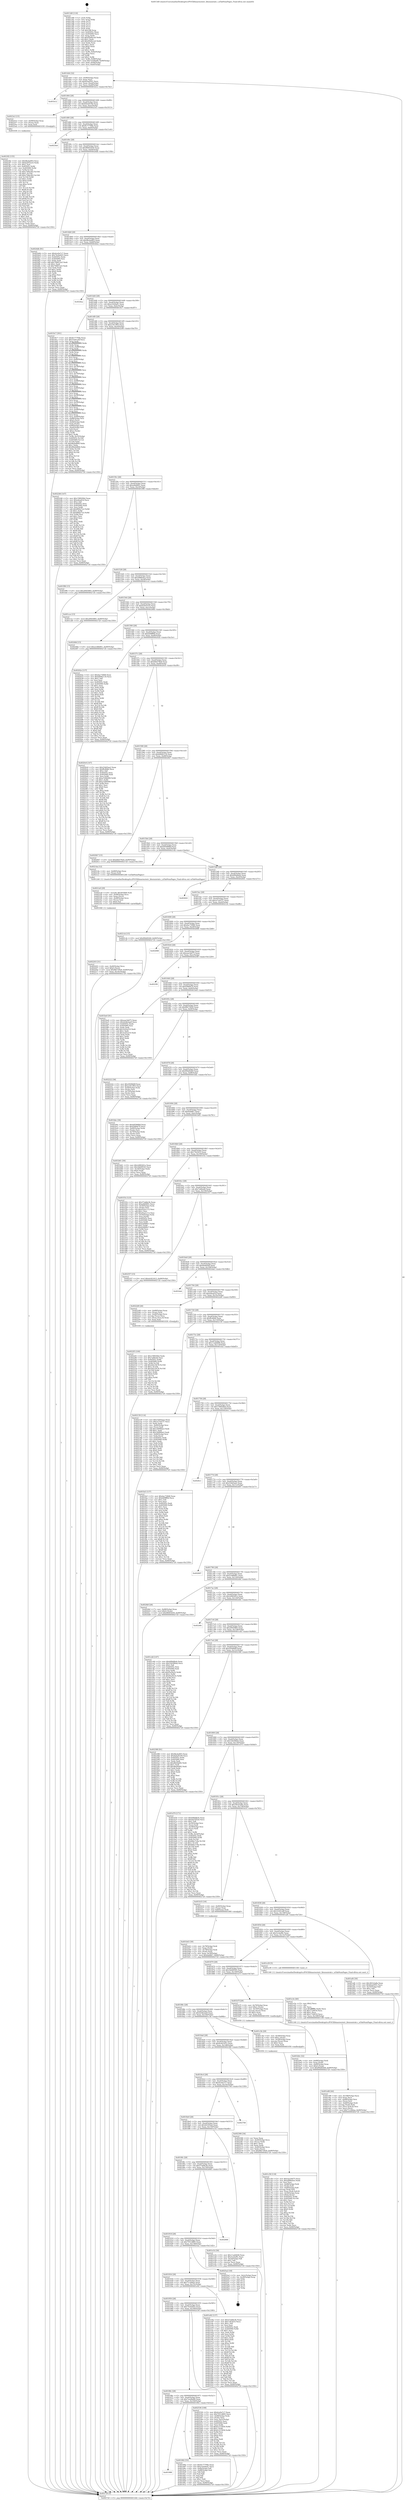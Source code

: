 digraph "0x4013d0" {
  label = "0x4013d0 (/mnt/c/Users/mathe/Desktop/tcc/POCII/binaries/extr_libuiunixtab.c_uiTabNumPages_Final-ollvm.out::main(0))"
  labelloc = "t"
  node[shape=record]

  Entry [label="",width=0.3,height=0.3,shape=circle,fillcolor=black,style=filled]
  "0x401444" [label="{
     0x401444 [32]\l
     | [instrs]\l
     &nbsp;&nbsp;0x401444 \<+6\>: mov -0x90(%rbp),%eax\l
     &nbsp;&nbsp;0x40144a \<+2\>: mov %eax,%ecx\l
     &nbsp;&nbsp;0x40144c \<+6\>: sub $0x82aef501,%ecx\l
     &nbsp;&nbsp;0x401452 \<+6\>: mov %eax,-0xa4(%rbp)\l
     &nbsp;&nbsp;0x401458 \<+6\>: mov %ecx,-0xa8(%rbp)\l
     &nbsp;&nbsp;0x40145e \<+6\>: je 0000000000401b12 \<main+0x742\>\l
  }"]
  "0x401b12" [label="{
     0x401b12\l
  }", style=dashed]
  "0x401464" [label="{
     0x401464 [28]\l
     | [instrs]\l
     &nbsp;&nbsp;0x401464 \<+5\>: jmp 0000000000401469 \<main+0x99\>\l
     &nbsp;&nbsp;0x401469 \<+6\>: mov -0xa4(%rbp),%eax\l
     &nbsp;&nbsp;0x40146f \<+5\>: sub $0x82b2619d,%eax\l
     &nbsp;&nbsp;0x401474 \<+6\>: mov %eax,-0xac(%rbp)\l
     &nbsp;&nbsp;0x40147a \<+6\>: je 00000000004023e3 \<main+0x1013\>\l
  }"]
  Exit [label="",width=0.3,height=0.3,shape=circle,fillcolor=black,style=filled,peripheries=2]
  "0x4023e3" [label="{
     0x4023e3 [15]\l
     | [instrs]\l
     &nbsp;&nbsp;0x4023e3 \<+4\>: mov -0x68(%rbp),%rax\l
     &nbsp;&nbsp;0x4023e7 \<+3\>: mov (%rax),%rax\l
     &nbsp;&nbsp;0x4023ea \<+3\>: mov %rax,%rdi\l
     &nbsp;&nbsp;0x4023ed \<+5\>: call 0000000000401030 \<free@plt\>\l
     | [calls]\l
     &nbsp;&nbsp;0x401030 \{1\} (unknown)\l
  }"]
  "0x401480" [label="{
     0x401480 [28]\l
     | [instrs]\l
     &nbsp;&nbsp;0x401480 \<+5\>: jmp 0000000000401485 \<main+0xb5\>\l
     &nbsp;&nbsp;0x401485 \<+6\>: mov -0xa4(%rbp),%eax\l
     &nbsp;&nbsp;0x40148b \<+5\>: sub $0x8c77794b,%eax\l
     &nbsp;&nbsp;0x401490 \<+6\>: mov %eax,-0xb0(%rbp)\l
     &nbsp;&nbsp;0x401496 \<+6\>: je 00000000004025b4 \<main+0x11e4\>\l
  }"]
  "0x4023f2" [label="{
     0x4023f2 [155]\l
     | [instrs]\l
     &nbsp;&nbsp;0x4023f2 \<+5\>: mov $0x9bcbe803,%ecx\l
     &nbsp;&nbsp;0x4023f7 \<+5\>: mov $0xb2055ce5,%edx\l
     &nbsp;&nbsp;0x4023fc \<+3\>: mov $0x1,%sil\l
     &nbsp;&nbsp;0x4023ff \<+8\>: mov 0x40505c,%r8d\l
     &nbsp;&nbsp;0x402407 \<+8\>: mov 0x405060,%r9d\l
     &nbsp;&nbsp;0x40240f \<+3\>: mov %r8d,%r10d\l
     &nbsp;&nbsp;0x402412 \<+7\>: sub $0xc7b8a3b5,%r10d\l
     &nbsp;&nbsp;0x402419 \<+4\>: sub $0x1,%r10d\l
     &nbsp;&nbsp;0x40241d \<+7\>: add $0xc7b8a3b5,%r10d\l
     &nbsp;&nbsp;0x402424 \<+4\>: imul %r10d,%r8d\l
     &nbsp;&nbsp;0x402428 \<+4\>: and $0x1,%r8d\l
     &nbsp;&nbsp;0x40242c \<+4\>: cmp $0x0,%r8d\l
     &nbsp;&nbsp;0x402430 \<+4\>: sete %r11b\l
     &nbsp;&nbsp;0x402434 \<+4\>: cmp $0xa,%r9d\l
     &nbsp;&nbsp;0x402438 \<+3\>: setl %bl\l
     &nbsp;&nbsp;0x40243b \<+3\>: mov %r11b,%r14b\l
     &nbsp;&nbsp;0x40243e \<+4\>: xor $0xff,%r14b\l
     &nbsp;&nbsp;0x402442 \<+3\>: mov %bl,%r15b\l
     &nbsp;&nbsp;0x402445 \<+4\>: xor $0xff,%r15b\l
     &nbsp;&nbsp;0x402449 \<+4\>: xor $0x1,%sil\l
     &nbsp;&nbsp;0x40244d \<+3\>: mov %r14b,%r12b\l
     &nbsp;&nbsp;0x402450 \<+4\>: and $0xff,%r12b\l
     &nbsp;&nbsp;0x402454 \<+3\>: and %sil,%r11b\l
     &nbsp;&nbsp;0x402457 \<+3\>: mov %r15b,%r13b\l
     &nbsp;&nbsp;0x40245a \<+4\>: and $0xff,%r13b\l
     &nbsp;&nbsp;0x40245e \<+3\>: and %sil,%bl\l
     &nbsp;&nbsp;0x402461 \<+3\>: or %r11b,%r12b\l
     &nbsp;&nbsp;0x402464 \<+3\>: or %bl,%r13b\l
     &nbsp;&nbsp;0x402467 \<+3\>: xor %r13b,%r12b\l
     &nbsp;&nbsp;0x40246a \<+3\>: or %r15b,%r14b\l
     &nbsp;&nbsp;0x40246d \<+4\>: xor $0xff,%r14b\l
     &nbsp;&nbsp;0x402471 \<+4\>: or $0x1,%sil\l
     &nbsp;&nbsp;0x402475 \<+3\>: and %sil,%r14b\l
     &nbsp;&nbsp;0x402478 \<+3\>: or %r14b,%r12b\l
     &nbsp;&nbsp;0x40247b \<+4\>: test $0x1,%r12b\l
     &nbsp;&nbsp;0x40247f \<+3\>: cmovne %edx,%ecx\l
     &nbsp;&nbsp;0x402482 \<+6\>: mov %ecx,-0x90(%rbp)\l
     &nbsp;&nbsp;0x402488 \<+5\>: jmp 0000000000402720 \<main+0x1350\>\l
  }"]
  "0x4025b4" [label="{
     0x4025b4\l
  }", style=dashed]
  "0x40149c" [label="{
     0x40149c [28]\l
     | [instrs]\l
     &nbsp;&nbsp;0x40149c \<+5\>: jmp 00000000004014a1 \<main+0xd1\>\l
     &nbsp;&nbsp;0x4014a1 \<+6\>: mov -0xa4(%rbp),%eax\l
     &nbsp;&nbsp;0x4014a7 \<+5\>: sub $0x96003d30,%eax\l
     &nbsp;&nbsp;0x4014ac \<+6\>: mov %eax,-0xb4(%rbp)\l
     &nbsp;&nbsp;0x4014b2 \<+6\>: je 00000000004024db \<main+0x110b\>\l
  }"]
  "0x4022f3" [label="{
     0x4022f3 [100]\l
     | [instrs]\l
     &nbsp;&nbsp;0x4022f3 \<+5\>: mov $0x158920b4,%edx\l
     &nbsp;&nbsp;0x4022f8 \<+5\>: mov $0x7a66a4d,%esi\l
     &nbsp;&nbsp;0x4022fd \<+8\>: mov 0x40505c,%r8d\l
     &nbsp;&nbsp;0x402305 \<+8\>: mov 0x405060,%r9d\l
     &nbsp;&nbsp;0x40230d \<+3\>: mov %r8d,%r10d\l
     &nbsp;&nbsp;0x402310 \<+7\>: add $0x2b2c5b78,%r10d\l
     &nbsp;&nbsp;0x402317 \<+4\>: sub $0x1,%r10d\l
     &nbsp;&nbsp;0x40231b \<+7\>: sub $0x2b2c5b78,%r10d\l
     &nbsp;&nbsp;0x402322 \<+4\>: imul %r10d,%r8d\l
     &nbsp;&nbsp;0x402326 \<+4\>: and $0x1,%r8d\l
     &nbsp;&nbsp;0x40232a \<+4\>: cmp $0x0,%r8d\l
     &nbsp;&nbsp;0x40232e \<+4\>: sete %r11b\l
     &nbsp;&nbsp;0x402332 \<+4\>: cmp $0xa,%r9d\l
     &nbsp;&nbsp;0x402336 \<+3\>: setl %bl\l
     &nbsp;&nbsp;0x402339 \<+3\>: mov %r11b,%r14b\l
     &nbsp;&nbsp;0x40233c \<+3\>: and %bl,%r14b\l
     &nbsp;&nbsp;0x40233f \<+3\>: xor %bl,%r11b\l
     &nbsp;&nbsp;0x402342 \<+3\>: or %r11b,%r14b\l
     &nbsp;&nbsp;0x402345 \<+4\>: test $0x1,%r14b\l
     &nbsp;&nbsp;0x402349 \<+3\>: cmovne %esi,%edx\l
     &nbsp;&nbsp;0x40234c \<+6\>: mov %edx,-0x90(%rbp)\l
     &nbsp;&nbsp;0x402352 \<+5\>: jmp 0000000000402720 \<main+0x1350\>\l
  }"]
  "0x4024db" [label="{
     0x4024db [91]\l
     | [instrs]\l
     &nbsp;&nbsp;0x4024db \<+5\>: mov $0x4ce0a7c7,%eax\l
     &nbsp;&nbsp;0x4024e0 \<+5\>: mov $0x74c9a925,%ecx\l
     &nbsp;&nbsp;0x4024e5 \<+7\>: mov 0x40505c,%edx\l
     &nbsp;&nbsp;0x4024ec \<+7\>: mov 0x405060,%esi\l
     &nbsp;&nbsp;0x4024f3 \<+2\>: mov %edx,%edi\l
     &nbsp;&nbsp;0x4024f5 \<+6\>: add $0x708912a5,%edi\l
     &nbsp;&nbsp;0x4024fb \<+3\>: sub $0x1,%edi\l
     &nbsp;&nbsp;0x4024fe \<+6\>: sub $0x708912a5,%edi\l
     &nbsp;&nbsp;0x402504 \<+3\>: imul %edi,%edx\l
     &nbsp;&nbsp;0x402507 \<+3\>: and $0x1,%edx\l
     &nbsp;&nbsp;0x40250a \<+3\>: cmp $0x0,%edx\l
     &nbsp;&nbsp;0x40250d \<+4\>: sete %r8b\l
     &nbsp;&nbsp;0x402511 \<+3\>: cmp $0xa,%esi\l
     &nbsp;&nbsp;0x402514 \<+4\>: setl %r9b\l
     &nbsp;&nbsp;0x402518 \<+3\>: mov %r8b,%r10b\l
     &nbsp;&nbsp;0x40251b \<+3\>: and %r9b,%r10b\l
     &nbsp;&nbsp;0x40251e \<+3\>: xor %r9b,%r8b\l
     &nbsp;&nbsp;0x402521 \<+3\>: or %r8b,%r10b\l
     &nbsp;&nbsp;0x402524 \<+4\>: test $0x1,%r10b\l
     &nbsp;&nbsp;0x402528 \<+3\>: cmovne %ecx,%eax\l
     &nbsp;&nbsp;0x40252b \<+6\>: mov %eax,-0x90(%rbp)\l
     &nbsp;&nbsp;0x402531 \<+5\>: jmp 0000000000402720 \<main+0x1350\>\l
  }"]
  "0x4014b8" [label="{
     0x4014b8 [28]\l
     | [instrs]\l
     &nbsp;&nbsp;0x4014b8 \<+5\>: jmp 00000000004014bd \<main+0xed\>\l
     &nbsp;&nbsp;0x4014bd \<+6\>: mov -0xa4(%rbp),%eax\l
     &nbsp;&nbsp;0x4014c3 \<+5\>: sub $0x9bcbe803,%eax\l
     &nbsp;&nbsp;0x4014c8 \<+6\>: mov %eax,-0xb8(%rbp)\l
     &nbsp;&nbsp;0x4014ce \<+6\>: je 00000000004026ea \<main+0x131a\>\l
  }"]
  "0x402203" [label="{
     0x402203 [31]\l
     | [instrs]\l
     &nbsp;&nbsp;0x402203 \<+4\>: mov -0x40(%rbp),%rcx\l
     &nbsp;&nbsp;0x402207 \<+6\>: movl $0x0,(%rcx)\l
     &nbsp;&nbsp;0x40220d \<+10\>: movl $0xf6b73929,-0x90(%rbp)\l
     &nbsp;&nbsp;0x402217 \<+6\>: mov %eax,-0x16c(%rbp)\l
     &nbsp;&nbsp;0x40221d \<+5\>: jmp 0000000000402720 \<main+0x1350\>\l
  }"]
  "0x4026ea" [label="{
     0x4026ea\l
  }", style=dashed]
  "0x4014d4" [label="{
     0x4014d4 [28]\l
     | [instrs]\l
     &nbsp;&nbsp;0x4014d4 \<+5\>: jmp 00000000004014d9 \<main+0x109\>\l
     &nbsp;&nbsp;0x4014d9 \<+6\>: mov -0xa4(%rbp),%eax\l
     &nbsp;&nbsp;0x4014df \<+5\>: sub $0xa1629ad1,%eax\l
     &nbsp;&nbsp;0x4014e4 \<+6\>: mov %eax,-0xbc(%rbp)\l
     &nbsp;&nbsp;0x4014ea \<+6\>: je 00000000004019c7 \<main+0x5f7\>\l
  }"]
  "0x4021e6" [label="{
     0x4021e6 [29]\l
     | [instrs]\l
     &nbsp;&nbsp;0x4021e6 \<+10\>: movabs $0x4030b6,%rdi\l
     &nbsp;&nbsp;0x4021f0 \<+4\>: mov -0x48(%rbp),%rcx\l
     &nbsp;&nbsp;0x4021f4 \<+2\>: mov %eax,(%rcx)\l
     &nbsp;&nbsp;0x4021f6 \<+4\>: mov -0x48(%rbp),%rcx\l
     &nbsp;&nbsp;0x4021fa \<+2\>: mov (%rcx),%esi\l
     &nbsp;&nbsp;0x4021fc \<+2\>: mov $0x0,%al\l
     &nbsp;&nbsp;0x4021fe \<+5\>: call 0000000000401040 \<printf@plt\>\l
     | [calls]\l
     &nbsp;&nbsp;0x401040 \{1\} (unknown)\l
  }"]
  "0x4019c7" [label="{
     0x4019c7 [301]\l
     | [instrs]\l
     &nbsp;&nbsp;0x4019c7 \<+5\>: mov $0x8c77794b,%eax\l
     &nbsp;&nbsp;0x4019cc \<+5\>: mov $0x3c041a4f,%ecx\l
     &nbsp;&nbsp;0x4019d1 \<+3\>: mov %rsp,%rdx\l
     &nbsp;&nbsp;0x4019d4 \<+4\>: add $0xfffffffffffffff0,%rdx\l
     &nbsp;&nbsp;0x4019d8 \<+3\>: mov %rdx,%rsp\l
     &nbsp;&nbsp;0x4019db \<+7\>: mov %rdx,-0x88(%rbp)\l
     &nbsp;&nbsp;0x4019e2 \<+3\>: mov %rsp,%rdx\l
     &nbsp;&nbsp;0x4019e5 \<+4\>: add $0xfffffffffffffff0,%rdx\l
     &nbsp;&nbsp;0x4019e9 \<+3\>: mov %rdx,%rsp\l
     &nbsp;&nbsp;0x4019ec \<+3\>: mov %rsp,%rsi\l
     &nbsp;&nbsp;0x4019ef \<+4\>: add $0xfffffffffffffff0,%rsi\l
     &nbsp;&nbsp;0x4019f3 \<+3\>: mov %rsi,%rsp\l
     &nbsp;&nbsp;0x4019f6 \<+4\>: mov %rsi,-0x80(%rbp)\l
     &nbsp;&nbsp;0x4019fa \<+3\>: mov %rsp,%rsi\l
     &nbsp;&nbsp;0x4019fd \<+4\>: add $0xfffffffffffffff0,%rsi\l
     &nbsp;&nbsp;0x401a01 \<+3\>: mov %rsi,%rsp\l
     &nbsp;&nbsp;0x401a04 \<+4\>: mov %rsi,-0x78(%rbp)\l
     &nbsp;&nbsp;0x401a08 \<+3\>: mov %rsp,%rsi\l
     &nbsp;&nbsp;0x401a0b \<+4\>: add $0xfffffffffffffff0,%rsi\l
     &nbsp;&nbsp;0x401a0f \<+3\>: mov %rsi,%rsp\l
     &nbsp;&nbsp;0x401a12 \<+4\>: mov %rsi,-0x70(%rbp)\l
     &nbsp;&nbsp;0x401a16 \<+3\>: mov %rsp,%rsi\l
     &nbsp;&nbsp;0x401a19 \<+4\>: add $0xfffffffffffffff0,%rsi\l
     &nbsp;&nbsp;0x401a1d \<+3\>: mov %rsi,%rsp\l
     &nbsp;&nbsp;0x401a20 \<+4\>: mov %rsi,-0x68(%rbp)\l
     &nbsp;&nbsp;0x401a24 \<+3\>: mov %rsp,%rsi\l
     &nbsp;&nbsp;0x401a27 \<+4\>: add $0xfffffffffffffff0,%rsi\l
     &nbsp;&nbsp;0x401a2b \<+3\>: mov %rsi,%rsp\l
     &nbsp;&nbsp;0x401a2e \<+4\>: mov %rsi,-0x60(%rbp)\l
     &nbsp;&nbsp;0x401a32 \<+3\>: mov %rsp,%rsi\l
     &nbsp;&nbsp;0x401a35 \<+4\>: add $0xfffffffffffffff0,%rsi\l
     &nbsp;&nbsp;0x401a39 \<+3\>: mov %rsi,%rsp\l
     &nbsp;&nbsp;0x401a3c \<+4\>: mov %rsi,-0x58(%rbp)\l
     &nbsp;&nbsp;0x401a40 \<+3\>: mov %rsp,%rsi\l
     &nbsp;&nbsp;0x401a43 \<+4\>: add $0xfffffffffffffff0,%rsi\l
     &nbsp;&nbsp;0x401a47 \<+3\>: mov %rsi,%rsp\l
     &nbsp;&nbsp;0x401a4a \<+4\>: mov %rsi,-0x50(%rbp)\l
     &nbsp;&nbsp;0x401a4e \<+3\>: mov %rsp,%rsi\l
     &nbsp;&nbsp;0x401a51 \<+4\>: add $0xfffffffffffffff0,%rsi\l
     &nbsp;&nbsp;0x401a55 \<+3\>: mov %rsi,%rsp\l
     &nbsp;&nbsp;0x401a58 \<+4\>: mov %rsi,-0x48(%rbp)\l
     &nbsp;&nbsp;0x401a5c \<+3\>: mov %rsp,%rsi\l
     &nbsp;&nbsp;0x401a5f \<+4\>: add $0xfffffffffffffff0,%rsi\l
     &nbsp;&nbsp;0x401a63 \<+3\>: mov %rsi,%rsp\l
     &nbsp;&nbsp;0x401a66 \<+4\>: mov %rsi,-0x40(%rbp)\l
     &nbsp;&nbsp;0x401a6a \<+7\>: mov -0x88(%rbp),%rsi\l
     &nbsp;&nbsp;0x401a71 \<+6\>: movl $0x0,(%rsi)\l
     &nbsp;&nbsp;0x401a77 \<+6\>: mov -0x94(%rbp),%edi\l
     &nbsp;&nbsp;0x401a7d \<+2\>: mov %edi,(%rdx)\l
     &nbsp;&nbsp;0x401a7f \<+4\>: mov -0x80(%rbp),%rsi\l
     &nbsp;&nbsp;0x401a83 \<+7\>: mov -0xa0(%rbp),%r8\l
     &nbsp;&nbsp;0x401a8a \<+3\>: mov %r8,(%rsi)\l
     &nbsp;&nbsp;0x401a8d \<+3\>: cmpl $0x2,(%rdx)\l
     &nbsp;&nbsp;0x401a90 \<+4\>: setne %r9b\l
     &nbsp;&nbsp;0x401a94 \<+4\>: and $0x1,%r9b\l
     &nbsp;&nbsp;0x401a98 \<+4\>: mov %r9b,-0x35(%rbp)\l
     &nbsp;&nbsp;0x401a9c \<+8\>: mov 0x40505c,%r10d\l
     &nbsp;&nbsp;0x401aa4 \<+8\>: mov 0x405060,%r11d\l
     &nbsp;&nbsp;0x401aac \<+3\>: mov %r10d,%ebx\l
     &nbsp;&nbsp;0x401aaf \<+6\>: sub $0x96ebd664,%ebx\l
     &nbsp;&nbsp;0x401ab5 \<+3\>: sub $0x1,%ebx\l
     &nbsp;&nbsp;0x401ab8 \<+6\>: add $0x96ebd664,%ebx\l
     &nbsp;&nbsp;0x401abe \<+4\>: imul %ebx,%r10d\l
     &nbsp;&nbsp;0x401ac2 \<+4\>: and $0x1,%r10d\l
     &nbsp;&nbsp;0x401ac6 \<+4\>: cmp $0x0,%r10d\l
     &nbsp;&nbsp;0x401aca \<+4\>: sete %r9b\l
     &nbsp;&nbsp;0x401ace \<+4\>: cmp $0xa,%r11d\l
     &nbsp;&nbsp;0x401ad2 \<+4\>: setl %r14b\l
     &nbsp;&nbsp;0x401ad6 \<+3\>: mov %r9b,%r15b\l
     &nbsp;&nbsp;0x401ad9 \<+3\>: and %r14b,%r15b\l
     &nbsp;&nbsp;0x401adc \<+3\>: xor %r14b,%r9b\l
     &nbsp;&nbsp;0x401adf \<+3\>: or %r9b,%r15b\l
     &nbsp;&nbsp;0x401ae2 \<+4\>: test $0x1,%r15b\l
     &nbsp;&nbsp;0x401ae6 \<+3\>: cmovne %ecx,%eax\l
     &nbsp;&nbsp;0x401ae9 \<+6\>: mov %eax,-0x90(%rbp)\l
     &nbsp;&nbsp;0x401aef \<+5\>: jmp 0000000000402720 \<main+0x1350\>\l
  }"]
  "0x4014f0" [label="{
     0x4014f0 [28]\l
     | [instrs]\l
     &nbsp;&nbsp;0x4014f0 \<+5\>: jmp 00000000004014f5 \<main+0x125\>\l
     &nbsp;&nbsp;0x4014f5 \<+6\>: mov -0xa4(%rbp),%eax\l
     &nbsp;&nbsp;0x4014fb \<+5\>: sub $0xa1813f03,%eax\l
     &nbsp;&nbsp;0x401500 \<+6\>: mov %eax,-0xc0(%rbp)\l
     &nbsp;&nbsp;0x401506 \<+6\>: je 0000000000402246 \<main+0xe76\>\l
  }"]
  "0x401e66" [label="{
     0x401e66 [44]\l
     | [instrs]\l
     &nbsp;&nbsp;0x401e66 \<+6\>: mov -0x168(%rbp),%ecx\l
     &nbsp;&nbsp;0x401e6c \<+3\>: imul %eax,%ecx\l
     &nbsp;&nbsp;0x401e6f \<+4\>: mov -0x68(%rbp),%rsi\l
     &nbsp;&nbsp;0x401e73 \<+3\>: mov (%rsi),%rsi\l
     &nbsp;&nbsp;0x401e76 \<+4\>: mov -0x60(%rbp),%rdi\l
     &nbsp;&nbsp;0x401e7a \<+3\>: movslq (%rdi),%rdi\l
     &nbsp;&nbsp;0x401e7d \<+4\>: mov (%rsi,%rdi,8),%rsi\l
     &nbsp;&nbsp;0x401e81 \<+2\>: mov %ecx,(%rsi)\l
     &nbsp;&nbsp;0x401e83 \<+10\>: movl $0x71c2b6aa,-0x90(%rbp)\l
     &nbsp;&nbsp;0x401e8d \<+5\>: jmp 0000000000402720 \<main+0x1350\>\l
  }"]
  "0x402246" [label="{
     0x402246 [147]\l
     | [instrs]\l
     &nbsp;&nbsp;0x402246 \<+5\>: mov $0x158920b4,%eax\l
     &nbsp;&nbsp;0x40224b \<+5\>: mov $0xedead1d,%ecx\l
     &nbsp;&nbsp;0x402250 \<+2\>: mov $0x1,%dl\l
     &nbsp;&nbsp;0x402252 \<+7\>: mov 0x40505c,%esi\l
     &nbsp;&nbsp;0x402259 \<+7\>: mov 0x405060,%edi\l
     &nbsp;&nbsp;0x402260 \<+3\>: mov %esi,%r8d\l
     &nbsp;&nbsp;0x402263 \<+7\>: add $0x6f0b27a3,%r8d\l
     &nbsp;&nbsp;0x40226a \<+4\>: sub $0x1,%r8d\l
     &nbsp;&nbsp;0x40226e \<+7\>: sub $0x6f0b27a3,%r8d\l
     &nbsp;&nbsp;0x402275 \<+4\>: imul %r8d,%esi\l
     &nbsp;&nbsp;0x402279 \<+3\>: and $0x1,%esi\l
     &nbsp;&nbsp;0x40227c \<+3\>: cmp $0x0,%esi\l
     &nbsp;&nbsp;0x40227f \<+4\>: sete %r9b\l
     &nbsp;&nbsp;0x402283 \<+3\>: cmp $0xa,%edi\l
     &nbsp;&nbsp;0x402286 \<+4\>: setl %r10b\l
     &nbsp;&nbsp;0x40228a \<+3\>: mov %r9b,%r11b\l
     &nbsp;&nbsp;0x40228d \<+4\>: xor $0xff,%r11b\l
     &nbsp;&nbsp;0x402291 \<+3\>: mov %r10b,%bl\l
     &nbsp;&nbsp;0x402294 \<+3\>: xor $0xff,%bl\l
     &nbsp;&nbsp;0x402297 \<+3\>: xor $0x1,%dl\l
     &nbsp;&nbsp;0x40229a \<+3\>: mov %r11b,%r14b\l
     &nbsp;&nbsp;0x40229d \<+4\>: and $0xff,%r14b\l
     &nbsp;&nbsp;0x4022a1 \<+3\>: and %dl,%r9b\l
     &nbsp;&nbsp;0x4022a4 \<+3\>: mov %bl,%r15b\l
     &nbsp;&nbsp;0x4022a7 \<+4\>: and $0xff,%r15b\l
     &nbsp;&nbsp;0x4022ab \<+3\>: and %dl,%r10b\l
     &nbsp;&nbsp;0x4022ae \<+3\>: or %r9b,%r14b\l
     &nbsp;&nbsp;0x4022b1 \<+3\>: or %r10b,%r15b\l
     &nbsp;&nbsp;0x4022b4 \<+3\>: xor %r15b,%r14b\l
     &nbsp;&nbsp;0x4022b7 \<+3\>: or %bl,%r11b\l
     &nbsp;&nbsp;0x4022ba \<+4\>: xor $0xff,%r11b\l
     &nbsp;&nbsp;0x4022be \<+3\>: or $0x1,%dl\l
     &nbsp;&nbsp;0x4022c1 \<+3\>: and %dl,%r11b\l
     &nbsp;&nbsp;0x4022c4 \<+3\>: or %r11b,%r14b\l
     &nbsp;&nbsp;0x4022c7 \<+4\>: test $0x1,%r14b\l
     &nbsp;&nbsp;0x4022cb \<+3\>: cmovne %ecx,%eax\l
     &nbsp;&nbsp;0x4022ce \<+6\>: mov %eax,-0x90(%rbp)\l
     &nbsp;&nbsp;0x4022d4 \<+5\>: jmp 0000000000402720 \<main+0x1350\>\l
  }"]
  "0x40150c" [label="{
     0x40150c [28]\l
     | [instrs]\l
     &nbsp;&nbsp;0x40150c \<+5\>: jmp 0000000000401511 \<main+0x141\>\l
     &nbsp;&nbsp;0x401511 \<+6\>: mov -0xa4(%rbp),%eax\l
     &nbsp;&nbsp;0x401517 \<+5\>: sub $0xa4bfdf41,%eax\l
     &nbsp;&nbsp;0x40151c \<+6\>: mov %eax,-0xc4(%rbp)\l
     &nbsp;&nbsp;0x401522 \<+6\>: je 0000000000401f96 \<main+0xbc6\>\l
  }"]
  "0x401e3e" [label="{
     0x401e3e [40]\l
     | [instrs]\l
     &nbsp;&nbsp;0x401e3e \<+5\>: mov $0x2,%ecx\l
     &nbsp;&nbsp;0x401e43 \<+1\>: cltd\l
     &nbsp;&nbsp;0x401e44 \<+2\>: idiv %ecx\l
     &nbsp;&nbsp;0x401e46 \<+6\>: imul $0xfffffffe,%edx,%ecx\l
     &nbsp;&nbsp;0x401e4c \<+6\>: sub $0x172d018,%ecx\l
     &nbsp;&nbsp;0x401e52 \<+3\>: add $0x1,%ecx\l
     &nbsp;&nbsp;0x401e55 \<+6\>: add $0x172d018,%ecx\l
     &nbsp;&nbsp;0x401e5b \<+6\>: mov %ecx,-0x168(%rbp)\l
     &nbsp;&nbsp;0x401e61 \<+5\>: call 0000000000401160 \<next_i\>\l
     | [calls]\l
     &nbsp;&nbsp;0x401160 \{1\} (/mnt/c/Users/mathe/Desktop/tcc/POCII/binaries/extr_libuiunixtab.c_uiTabNumPages_Final-ollvm.out::next_i)\l
  }"]
  "0x401f96" [label="{
     0x401f96 [15]\l
     | [instrs]\l
     &nbsp;&nbsp;0x401f96 \<+10\>: movl $0x2f045865,-0x90(%rbp)\l
     &nbsp;&nbsp;0x401fa0 \<+5\>: jmp 0000000000402720 \<main+0x1350\>\l
  }"]
  "0x401528" [label="{
     0x401528 [28]\l
     | [instrs]\l
     &nbsp;&nbsp;0x401528 \<+5\>: jmp 000000000040152d \<main+0x15d\>\l
     &nbsp;&nbsp;0x40152d \<+6\>: mov -0xa4(%rbp),%eax\l
     &nbsp;&nbsp;0x401533 \<+5\>: sub $0xa689edce,%eax\l
     &nbsp;&nbsp;0x401538 \<+6\>: mov %eax,-0xc8(%rbp)\l
     &nbsp;&nbsp;0x40153e \<+6\>: je 0000000000401cce \<main+0x8fe\>\l
  }"]
  "0x401c58" [label="{
     0x401c58 [118]\l
     | [instrs]\l
     &nbsp;&nbsp;0x401c58 \<+5\>: mov $0xeae3dd75,%ecx\l
     &nbsp;&nbsp;0x401c5d \<+5\>: mov $0xa689edce,%edx\l
     &nbsp;&nbsp;0x401c62 \<+2\>: xor %esi,%esi\l
     &nbsp;&nbsp;0x401c64 \<+4\>: mov -0x68(%rbp),%rdi\l
     &nbsp;&nbsp;0x401c68 \<+3\>: mov (%rdi),%rdi\l
     &nbsp;&nbsp;0x401c6b \<+4\>: mov -0x60(%rbp),%r8\l
     &nbsp;&nbsp;0x401c6f \<+3\>: movslq (%r8),%r8\l
     &nbsp;&nbsp;0x401c72 \<+4\>: mov %rax,(%rdi,%r8,8)\l
     &nbsp;&nbsp;0x401c76 \<+4\>: mov -0x50(%rbp),%rax\l
     &nbsp;&nbsp;0x401c7a \<+6\>: movl $0x0,(%rax)\l
     &nbsp;&nbsp;0x401c80 \<+8\>: mov 0x40505c,%r9d\l
     &nbsp;&nbsp;0x401c88 \<+8\>: mov 0x405060,%r10d\l
     &nbsp;&nbsp;0x401c90 \<+3\>: sub $0x1,%esi\l
     &nbsp;&nbsp;0x401c93 \<+3\>: mov %r9d,%r11d\l
     &nbsp;&nbsp;0x401c96 \<+3\>: add %esi,%r11d\l
     &nbsp;&nbsp;0x401c99 \<+4\>: imul %r11d,%r9d\l
     &nbsp;&nbsp;0x401c9d \<+4\>: and $0x1,%r9d\l
     &nbsp;&nbsp;0x401ca1 \<+4\>: cmp $0x0,%r9d\l
     &nbsp;&nbsp;0x401ca5 \<+3\>: sete %bl\l
     &nbsp;&nbsp;0x401ca8 \<+4\>: cmp $0xa,%r10d\l
     &nbsp;&nbsp;0x401cac \<+4\>: setl %r14b\l
     &nbsp;&nbsp;0x401cb0 \<+3\>: mov %bl,%r15b\l
     &nbsp;&nbsp;0x401cb3 \<+3\>: and %r14b,%r15b\l
     &nbsp;&nbsp;0x401cb6 \<+3\>: xor %r14b,%bl\l
     &nbsp;&nbsp;0x401cb9 \<+3\>: or %bl,%r15b\l
     &nbsp;&nbsp;0x401cbc \<+4\>: test $0x1,%r15b\l
     &nbsp;&nbsp;0x401cc0 \<+3\>: cmovne %edx,%ecx\l
     &nbsp;&nbsp;0x401cc3 \<+6\>: mov %ecx,-0x90(%rbp)\l
     &nbsp;&nbsp;0x401cc9 \<+5\>: jmp 0000000000402720 \<main+0x1350\>\l
  }"]
  "0x401cce" [label="{
     0x401cce [15]\l
     | [instrs]\l
     &nbsp;&nbsp;0x401cce \<+10\>: movl $0x2f045865,-0x90(%rbp)\l
     &nbsp;&nbsp;0x401cd8 \<+5\>: jmp 0000000000402720 \<main+0x1350\>\l
  }"]
  "0x401544" [label="{
     0x401544 [28]\l
     | [instrs]\l
     &nbsp;&nbsp;0x401544 \<+5\>: jmp 0000000000401549 \<main+0x179\>\l
     &nbsp;&nbsp;0x401549 \<+6\>: mov -0xa4(%rbp),%eax\l
     &nbsp;&nbsp;0x40154f \<+5\>: sub $0xb2055ce5,%eax\l
     &nbsp;&nbsp;0x401554 \<+6\>: mov %eax,-0xcc(%rbp)\l
     &nbsp;&nbsp;0x40155a \<+6\>: je 000000000040248d \<main+0x10bd\>\l
  }"]
  "0x401b9c" [label="{
     0x401b9c [32]\l
     | [instrs]\l
     &nbsp;&nbsp;0x401b9c \<+4\>: mov -0x68(%rbp),%rdi\l
     &nbsp;&nbsp;0x401ba0 \<+3\>: mov %rax,(%rdi)\l
     &nbsp;&nbsp;0x401ba3 \<+4\>: mov -0x60(%rbp),%rax\l
     &nbsp;&nbsp;0x401ba7 \<+6\>: movl $0x0,(%rax)\l
     &nbsp;&nbsp;0x401bad \<+10\>: movl $0xf94d02b9,-0x90(%rbp)\l
     &nbsp;&nbsp;0x401bb7 \<+5\>: jmp 0000000000402720 \<main+0x1350\>\l
  }"]
  "0x40248d" [label="{
     0x40248d [15]\l
     | [instrs]\l
     &nbsp;&nbsp;0x40248d \<+10\>: movl $0x2c48b801,-0x90(%rbp)\l
     &nbsp;&nbsp;0x402497 \<+5\>: jmp 0000000000402720 \<main+0x1350\>\l
  }"]
  "0x401560" [label="{
     0x401560 [28]\l
     | [instrs]\l
     &nbsp;&nbsp;0x401560 \<+5\>: jmp 0000000000401565 \<main+0x195\>\l
     &nbsp;&nbsp;0x401565 \<+6\>: mov -0xa4(%rbp),%eax\l
     &nbsp;&nbsp;0x40156b \<+5\>: sub $0xb49fff9d,%eax\l
     &nbsp;&nbsp;0x401570 \<+6\>: mov %eax,-0xd0(%rbp)\l
     &nbsp;&nbsp;0x401576 \<+6\>: je 000000000040202e \<main+0xc5e\>\l
  }"]
  "0x401b43" [label="{
     0x401b43 [30]\l
     | [instrs]\l
     &nbsp;&nbsp;0x401b43 \<+4\>: mov -0x78(%rbp),%rdi\l
     &nbsp;&nbsp;0x401b47 \<+2\>: mov %eax,(%rdi)\l
     &nbsp;&nbsp;0x401b49 \<+4\>: mov -0x78(%rbp),%rdi\l
     &nbsp;&nbsp;0x401b4d \<+2\>: mov (%rdi),%eax\l
     &nbsp;&nbsp;0x401b4f \<+3\>: mov %eax,-0x34(%rbp)\l
     &nbsp;&nbsp;0x401b52 \<+10\>: movl $0x6ab8b7,-0x90(%rbp)\l
     &nbsp;&nbsp;0x401b5c \<+5\>: jmp 0000000000402720 \<main+0x1350\>\l
  }"]
  "0x40202e" [label="{
     0x40202e [137]\l
     | [instrs]\l
     &nbsp;&nbsp;0x40202e \<+5\>: mov $0xdac73848,%eax\l
     &nbsp;&nbsp;0x402033 \<+5\>: mov $0xb9082118,%ecx\l
     &nbsp;&nbsp;0x402038 \<+2\>: mov $0x1,%dl\l
     &nbsp;&nbsp;0x40203a \<+2\>: xor %esi,%esi\l
     &nbsp;&nbsp;0x40203c \<+7\>: mov 0x40505c,%edi\l
     &nbsp;&nbsp;0x402043 \<+8\>: mov 0x405060,%r8d\l
     &nbsp;&nbsp;0x40204b \<+3\>: sub $0x1,%esi\l
     &nbsp;&nbsp;0x40204e \<+3\>: mov %edi,%r9d\l
     &nbsp;&nbsp;0x402051 \<+3\>: add %esi,%r9d\l
     &nbsp;&nbsp;0x402054 \<+4\>: imul %r9d,%edi\l
     &nbsp;&nbsp;0x402058 \<+3\>: and $0x1,%edi\l
     &nbsp;&nbsp;0x40205b \<+3\>: cmp $0x0,%edi\l
     &nbsp;&nbsp;0x40205e \<+4\>: sete %r10b\l
     &nbsp;&nbsp;0x402062 \<+4\>: cmp $0xa,%r8d\l
     &nbsp;&nbsp;0x402066 \<+4\>: setl %r11b\l
     &nbsp;&nbsp;0x40206a \<+3\>: mov %r10b,%bl\l
     &nbsp;&nbsp;0x40206d \<+3\>: xor $0xff,%bl\l
     &nbsp;&nbsp;0x402070 \<+3\>: mov %r11b,%r14b\l
     &nbsp;&nbsp;0x402073 \<+4\>: xor $0xff,%r14b\l
     &nbsp;&nbsp;0x402077 \<+3\>: xor $0x0,%dl\l
     &nbsp;&nbsp;0x40207a \<+3\>: mov %bl,%r15b\l
     &nbsp;&nbsp;0x40207d \<+4\>: and $0x0,%r15b\l
     &nbsp;&nbsp;0x402081 \<+3\>: and %dl,%r10b\l
     &nbsp;&nbsp;0x402084 \<+3\>: mov %r14b,%r12b\l
     &nbsp;&nbsp;0x402087 \<+4\>: and $0x0,%r12b\l
     &nbsp;&nbsp;0x40208b \<+3\>: and %dl,%r11b\l
     &nbsp;&nbsp;0x40208e \<+3\>: or %r10b,%r15b\l
     &nbsp;&nbsp;0x402091 \<+3\>: or %r11b,%r12b\l
     &nbsp;&nbsp;0x402094 \<+3\>: xor %r12b,%r15b\l
     &nbsp;&nbsp;0x402097 \<+3\>: or %r14b,%bl\l
     &nbsp;&nbsp;0x40209a \<+3\>: xor $0xff,%bl\l
     &nbsp;&nbsp;0x40209d \<+3\>: or $0x0,%dl\l
     &nbsp;&nbsp;0x4020a0 \<+2\>: and %dl,%bl\l
     &nbsp;&nbsp;0x4020a2 \<+3\>: or %bl,%r15b\l
     &nbsp;&nbsp;0x4020a5 \<+4\>: test $0x1,%r15b\l
     &nbsp;&nbsp;0x4020a9 \<+3\>: cmovne %ecx,%eax\l
     &nbsp;&nbsp;0x4020ac \<+6\>: mov %eax,-0x90(%rbp)\l
     &nbsp;&nbsp;0x4020b2 \<+5\>: jmp 0000000000402720 \<main+0x1350\>\l
  }"]
  "0x40157c" [label="{
     0x40157c [28]\l
     | [instrs]\l
     &nbsp;&nbsp;0x40157c \<+5\>: jmp 0000000000401581 \<main+0x1b1\>\l
     &nbsp;&nbsp;0x401581 \<+6\>: mov -0xa4(%rbp),%eax\l
     &nbsp;&nbsp;0x401587 \<+5\>: sub $0xb8d378e9,%eax\l
     &nbsp;&nbsp;0x40158c \<+6\>: mov %eax,-0xd4(%rbp)\l
     &nbsp;&nbsp;0x401592 \<+6\>: je 00000000004020c6 \<main+0xcf6\>\l
  }"]
  "0x4013d0" [label="{
     0x4013d0 [116]\l
     | [instrs]\l
     &nbsp;&nbsp;0x4013d0 \<+1\>: push %rbp\l
     &nbsp;&nbsp;0x4013d1 \<+3\>: mov %rsp,%rbp\l
     &nbsp;&nbsp;0x4013d4 \<+2\>: push %r15\l
     &nbsp;&nbsp;0x4013d6 \<+2\>: push %r14\l
     &nbsp;&nbsp;0x4013d8 \<+2\>: push %r13\l
     &nbsp;&nbsp;0x4013da \<+2\>: push %r12\l
     &nbsp;&nbsp;0x4013dc \<+1\>: push %rbx\l
     &nbsp;&nbsp;0x4013dd \<+7\>: sub $0x168,%rsp\l
     &nbsp;&nbsp;0x4013e4 \<+7\>: mov 0x40505c,%eax\l
     &nbsp;&nbsp;0x4013eb \<+7\>: mov 0x405060,%ecx\l
     &nbsp;&nbsp;0x4013f2 \<+2\>: mov %eax,%edx\l
     &nbsp;&nbsp;0x4013f4 \<+6\>: sub $0xd5b9eca4,%edx\l
     &nbsp;&nbsp;0x4013fa \<+3\>: sub $0x1,%edx\l
     &nbsp;&nbsp;0x4013fd \<+6\>: add $0xd5b9eca4,%edx\l
     &nbsp;&nbsp;0x401403 \<+3\>: imul %edx,%eax\l
     &nbsp;&nbsp;0x401406 \<+3\>: and $0x1,%eax\l
     &nbsp;&nbsp;0x401409 \<+3\>: cmp $0x0,%eax\l
     &nbsp;&nbsp;0x40140c \<+4\>: sete %r8b\l
     &nbsp;&nbsp;0x401410 \<+4\>: and $0x1,%r8b\l
     &nbsp;&nbsp;0x401414 \<+7\>: mov %r8b,-0x8a(%rbp)\l
     &nbsp;&nbsp;0x40141b \<+3\>: cmp $0xa,%ecx\l
     &nbsp;&nbsp;0x40141e \<+4\>: setl %r8b\l
     &nbsp;&nbsp;0x401422 \<+4\>: and $0x1,%r8b\l
     &nbsp;&nbsp;0x401426 \<+7\>: mov %r8b,-0x89(%rbp)\l
     &nbsp;&nbsp;0x40142d \<+10\>: movl $0x7ee48a68,-0x90(%rbp)\l
     &nbsp;&nbsp;0x401437 \<+6\>: mov %edi,-0x94(%rbp)\l
     &nbsp;&nbsp;0x40143d \<+7\>: mov %rsi,-0xa0(%rbp)\l
  }"]
  "0x4020c6" [label="{
     0x4020c6 [147]\l
     | [instrs]\l
     &nbsp;&nbsp;0x4020c6 \<+5\>: mov $0x23dd3aa2,%eax\l
     &nbsp;&nbsp;0x4020cb \<+5\>: mov $0xffcd6db,%ecx\l
     &nbsp;&nbsp;0x4020d0 \<+2\>: mov $0x1,%dl\l
     &nbsp;&nbsp;0x4020d2 \<+7\>: mov 0x40505c,%esi\l
     &nbsp;&nbsp;0x4020d9 \<+7\>: mov 0x405060,%edi\l
     &nbsp;&nbsp;0x4020e0 \<+3\>: mov %esi,%r8d\l
     &nbsp;&nbsp;0x4020e3 \<+7\>: sub $0xa7d4b009,%r8d\l
     &nbsp;&nbsp;0x4020ea \<+4\>: sub $0x1,%r8d\l
     &nbsp;&nbsp;0x4020ee \<+7\>: add $0xa7d4b009,%r8d\l
     &nbsp;&nbsp;0x4020f5 \<+4\>: imul %r8d,%esi\l
     &nbsp;&nbsp;0x4020f9 \<+3\>: and $0x1,%esi\l
     &nbsp;&nbsp;0x4020fc \<+3\>: cmp $0x0,%esi\l
     &nbsp;&nbsp;0x4020ff \<+4\>: sete %r9b\l
     &nbsp;&nbsp;0x402103 \<+3\>: cmp $0xa,%edi\l
     &nbsp;&nbsp;0x402106 \<+4\>: setl %r10b\l
     &nbsp;&nbsp;0x40210a \<+3\>: mov %r9b,%r11b\l
     &nbsp;&nbsp;0x40210d \<+4\>: xor $0xff,%r11b\l
     &nbsp;&nbsp;0x402111 \<+3\>: mov %r10b,%bl\l
     &nbsp;&nbsp;0x402114 \<+3\>: xor $0xff,%bl\l
     &nbsp;&nbsp;0x402117 \<+3\>: xor $0x0,%dl\l
     &nbsp;&nbsp;0x40211a \<+3\>: mov %r11b,%r14b\l
     &nbsp;&nbsp;0x40211d \<+4\>: and $0x0,%r14b\l
     &nbsp;&nbsp;0x402121 \<+3\>: and %dl,%r9b\l
     &nbsp;&nbsp;0x402124 \<+3\>: mov %bl,%r15b\l
     &nbsp;&nbsp;0x402127 \<+4\>: and $0x0,%r15b\l
     &nbsp;&nbsp;0x40212b \<+3\>: and %dl,%r10b\l
     &nbsp;&nbsp;0x40212e \<+3\>: or %r9b,%r14b\l
     &nbsp;&nbsp;0x402131 \<+3\>: or %r10b,%r15b\l
     &nbsp;&nbsp;0x402134 \<+3\>: xor %r15b,%r14b\l
     &nbsp;&nbsp;0x402137 \<+3\>: or %bl,%r11b\l
     &nbsp;&nbsp;0x40213a \<+4\>: xor $0xff,%r11b\l
     &nbsp;&nbsp;0x40213e \<+3\>: or $0x0,%dl\l
     &nbsp;&nbsp;0x402141 \<+3\>: and %dl,%r11b\l
     &nbsp;&nbsp;0x402144 \<+3\>: or %r11b,%r14b\l
     &nbsp;&nbsp;0x402147 \<+4\>: test $0x1,%r14b\l
     &nbsp;&nbsp;0x40214b \<+3\>: cmovne %ecx,%eax\l
     &nbsp;&nbsp;0x40214e \<+6\>: mov %eax,-0x90(%rbp)\l
     &nbsp;&nbsp;0x402154 \<+5\>: jmp 0000000000402720 \<main+0x1350\>\l
  }"]
  "0x401598" [label="{
     0x401598 [28]\l
     | [instrs]\l
     &nbsp;&nbsp;0x401598 \<+5\>: jmp 000000000040159d \<main+0x1cd\>\l
     &nbsp;&nbsp;0x40159d \<+6\>: mov -0xa4(%rbp),%eax\l
     &nbsp;&nbsp;0x4015a3 \<+5\>: sub $0xb9082118,%eax\l
     &nbsp;&nbsp;0x4015a8 \<+6\>: mov %eax,-0xd8(%rbp)\l
     &nbsp;&nbsp;0x4015ae \<+6\>: je 00000000004020b7 \<main+0xce7\>\l
  }"]
  "0x402720" [label="{
     0x402720 [5]\l
     | [instrs]\l
     &nbsp;&nbsp;0x402720 \<+5\>: jmp 0000000000401444 \<main+0x74\>\l
  }"]
  "0x4020b7" [label="{
     0x4020b7 [15]\l
     | [instrs]\l
     &nbsp;&nbsp;0x4020b7 \<+10\>: movl $0xb8d378e9,-0x90(%rbp)\l
     &nbsp;&nbsp;0x4020c1 \<+5\>: jmp 0000000000402720 \<main+0x1350\>\l
  }"]
  "0x4015b4" [label="{
     0x4015b4 [28]\l
     | [instrs]\l
     &nbsp;&nbsp;0x4015b4 \<+5\>: jmp 00000000004015b9 \<main+0x1e9\>\l
     &nbsp;&nbsp;0x4015b9 \<+6\>: mov -0xa4(%rbp),%eax\l
     &nbsp;&nbsp;0x4015bf \<+5\>: sub $0xb95968bf,%eax\l
     &nbsp;&nbsp;0x4015c4 \<+6\>: mov %eax,-0xdc(%rbp)\l
     &nbsp;&nbsp;0x4015ca \<+6\>: je 00000000004021da \<main+0xe0a\>\l
  }"]
  "0x401988" [label="{
     0x401988\l
  }", style=dashed]
  "0x4021da" [label="{
     0x4021da [12]\l
     | [instrs]\l
     &nbsp;&nbsp;0x4021da \<+4\>: mov -0x68(%rbp),%rax\l
     &nbsp;&nbsp;0x4021de \<+3\>: mov (%rax),%rdi\l
     &nbsp;&nbsp;0x4021e1 \<+5\>: call 0000000000401240 \<uiTabNumPages\>\l
     | [calls]\l
     &nbsp;&nbsp;0x401240 \{1\} (/mnt/c/Users/mathe/Desktop/tcc/POCII/binaries/extr_libuiunixtab.c_uiTabNumPages_Final-ollvm.out::uiTabNumPages)\l
  }"]
  "0x4015d0" [label="{
     0x4015d0 [28]\l
     | [instrs]\l
     &nbsp;&nbsp;0x4015d0 \<+5\>: jmp 00000000004015d5 \<main+0x205\>\l
     &nbsp;&nbsp;0x4015d5 \<+6\>: mov -0xa4(%rbp),%eax\l
     &nbsp;&nbsp;0x4015db \<+5\>: sub $0xbf9ddbeb,%eax\l
     &nbsp;&nbsp;0x4015e0 \<+6\>: mov %eax,-0xe0(%rbp)\l
     &nbsp;&nbsp;0x4015e6 \<+6\>: je 0000000000402641 \<main+0x1271\>\l
  }"]
  "0x401992" [label="{
     0x401992 [53]\l
     | [instrs]\l
     &nbsp;&nbsp;0x401992 \<+5\>: mov $0x8c77794b,%eax\l
     &nbsp;&nbsp;0x401997 \<+5\>: mov $0xa1629ad1,%ecx\l
     &nbsp;&nbsp;0x40199c \<+6\>: mov -0x8a(%rbp),%dl\l
     &nbsp;&nbsp;0x4019a2 \<+7\>: mov -0x89(%rbp),%sil\l
     &nbsp;&nbsp;0x4019a9 \<+3\>: mov %dl,%dil\l
     &nbsp;&nbsp;0x4019ac \<+3\>: and %sil,%dil\l
     &nbsp;&nbsp;0x4019af \<+3\>: xor %sil,%dl\l
     &nbsp;&nbsp;0x4019b2 \<+3\>: or %dl,%dil\l
     &nbsp;&nbsp;0x4019b5 \<+4\>: test $0x1,%dil\l
     &nbsp;&nbsp;0x4019b9 \<+3\>: cmovne %ecx,%eax\l
     &nbsp;&nbsp;0x4019bc \<+6\>: mov %eax,-0x90(%rbp)\l
     &nbsp;&nbsp;0x4019c2 \<+5\>: jmp 0000000000402720 \<main+0x1350\>\l
  }"]
  "0x402641" [label="{
     0x402641\l
  }", style=dashed]
  "0x4015ec" [label="{
     0x4015ec [28]\l
     | [instrs]\l
     &nbsp;&nbsp;0x4015ec \<+5\>: jmp 00000000004015f1 \<main+0x221\>\l
     &nbsp;&nbsp;0x4015f1 \<+6\>: mov -0xa4(%rbp),%eax\l
     &nbsp;&nbsp;0x4015f7 \<+5\>: sub $0xce7ed157,%eax\l
     &nbsp;&nbsp;0x4015fc \<+6\>: mov %eax,-0xe4(%rbp)\l
     &nbsp;&nbsp;0x401602 \<+6\>: je 00000000004021cb \<main+0xdfb\>\l
  }"]
  "0x40196c" [label="{
     0x40196c [28]\l
     | [instrs]\l
     &nbsp;&nbsp;0x40196c \<+5\>: jmp 0000000000401971 \<main+0x5a1\>\l
     &nbsp;&nbsp;0x401971 \<+6\>: mov -0xa4(%rbp),%eax\l
     &nbsp;&nbsp;0x401977 \<+5\>: sub $0x7ee48a68,%eax\l
     &nbsp;&nbsp;0x40197c \<+6\>: mov %eax,-0x164(%rbp)\l
     &nbsp;&nbsp;0x401982 \<+6\>: je 0000000000401992 \<main+0x5c2\>\l
  }"]
  "0x4021cb" [label="{
     0x4021cb [15]\l
     | [instrs]\l
     &nbsp;&nbsp;0x4021cb \<+10\>: movl $0xf94d02b9,-0x90(%rbp)\l
     &nbsp;&nbsp;0x4021d5 \<+5\>: jmp 0000000000402720 \<main+0x1350\>\l
  }"]
  "0x401608" [label="{
     0x401608 [28]\l
     | [instrs]\l
     &nbsp;&nbsp;0x401608 \<+5\>: jmp 000000000040160d \<main+0x23d\>\l
     &nbsp;&nbsp;0x40160d \<+6\>: mov -0xa4(%rbp),%eax\l
     &nbsp;&nbsp;0x401613 \<+5\>: sub $0xdac73848,%eax\l
     &nbsp;&nbsp;0x401618 \<+6\>: mov %eax,-0xe8(%rbp)\l
     &nbsp;&nbsp;0x40161e \<+6\>: je 0000000000402688 \<main+0x12b8\>\l
  }"]
  "0x402536" [label="{
     0x402536 [108]\l
     | [instrs]\l
     &nbsp;&nbsp;0x402536 \<+5\>: mov $0x4ce0a7c7,%eax\l
     &nbsp;&nbsp;0x40253b \<+5\>: mov $0x7051d895,%ecx\l
     &nbsp;&nbsp;0x402540 \<+7\>: mov -0x88(%rbp),%rdx\l
     &nbsp;&nbsp;0x402547 \<+2\>: mov (%rdx),%esi\l
     &nbsp;&nbsp;0x402549 \<+3\>: mov %esi,-0x2c(%rbp)\l
     &nbsp;&nbsp;0x40254c \<+7\>: mov 0x40505c,%esi\l
     &nbsp;&nbsp;0x402553 \<+7\>: mov 0x405060,%edi\l
     &nbsp;&nbsp;0x40255a \<+3\>: mov %esi,%r8d\l
     &nbsp;&nbsp;0x40255d \<+7\>: sub $0xb1215650,%r8d\l
     &nbsp;&nbsp;0x402564 \<+4\>: sub $0x1,%r8d\l
     &nbsp;&nbsp;0x402568 \<+7\>: add $0xb1215650,%r8d\l
     &nbsp;&nbsp;0x40256f \<+4\>: imul %r8d,%esi\l
     &nbsp;&nbsp;0x402573 \<+3\>: and $0x1,%esi\l
     &nbsp;&nbsp;0x402576 \<+3\>: cmp $0x0,%esi\l
     &nbsp;&nbsp;0x402579 \<+4\>: sete %r9b\l
     &nbsp;&nbsp;0x40257d \<+3\>: cmp $0xa,%edi\l
     &nbsp;&nbsp;0x402580 \<+4\>: setl %r10b\l
     &nbsp;&nbsp;0x402584 \<+3\>: mov %r9b,%r11b\l
     &nbsp;&nbsp;0x402587 \<+3\>: and %r10b,%r11b\l
     &nbsp;&nbsp;0x40258a \<+3\>: xor %r10b,%r9b\l
     &nbsp;&nbsp;0x40258d \<+3\>: or %r9b,%r11b\l
     &nbsp;&nbsp;0x402590 \<+4\>: test $0x1,%r11b\l
     &nbsp;&nbsp;0x402594 \<+3\>: cmovne %ecx,%eax\l
     &nbsp;&nbsp;0x402597 \<+6\>: mov %eax,-0x90(%rbp)\l
     &nbsp;&nbsp;0x40259d \<+5\>: jmp 0000000000402720 \<main+0x1350\>\l
  }"]
  "0x402688" [label="{
     0x402688\l
  }", style=dashed]
  "0x401624" [label="{
     0x401624 [28]\l
     | [instrs]\l
     &nbsp;&nbsp;0x401624 \<+5\>: jmp 0000000000401629 \<main+0x259\>\l
     &nbsp;&nbsp;0x401629 \<+6\>: mov -0xa4(%rbp),%eax\l
     &nbsp;&nbsp;0x40162f \<+5\>: sub $0xeae3dd75,%eax\l
     &nbsp;&nbsp;0x401634 \<+6\>: mov %eax,-0xec(%rbp)\l
     &nbsp;&nbsp;0x40163a \<+6\>: je 00000000004025f9 \<main+0x1229\>\l
  }"]
  "0x401950" [label="{
     0x401950 [28]\l
     | [instrs]\l
     &nbsp;&nbsp;0x401950 \<+5\>: jmp 0000000000401955 \<main+0x585\>\l
     &nbsp;&nbsp;0x401955 \<+6\>: mov -0xa4(%rbp),%eax\l
     &nbsp;&nbsp;0x40195b \<+5\>: sub $0x74c9a925,%eax\l
     &nbsp;&nbsp;0x401960 \<+6\>: mov %eax,-0x160(%rbp)\l
     &nbsp;&nbsp;0x401966 \<+6\>: je 0000000000402536 \<main+0x1166\>\l
  }"]
  "0x4025f9" [label="{
     0x4025f9\l
  }", style=dashed]
  "0x401640" [label="{
     0x401640 [28]\l
     | [instrs]\l
     &nbsp;&nbsp;0x401640 \<+5\>: jmp 0000000000401645 \<main+0x275\>\l
     &nbsp;&nbsp;0x401645 \<+6\>: mov -0xa4(%rbp),%eax\l
     &nbsp;&nbsp;0x40164b \<+5\>: sub $0xf2f69470,%eax\l
     &nbsp;&nbsp;0x401650 \<+6\>: mov %eax,-0xf0(%rbp)\l
     &nbsp;&nbsp;0x401656 \<+6\>: je 0000000000401be0 \<main+0x810\>\l
  }"]
  "0x401e92" [label="{
     0x401e92 [137]\l
     | [instrs]\l
     &nbsp;&nbsp;0x401e92 \<+5\>: mov $0x57ab8e3b,%eax\l
     &nbsp;&nbsp;0x401e97 \<+5\>: mov $0x73b3433,%ecx\l
     &nbsp;&nbsp;0x401e9c \<+2\>: mov $0x1,%dl\l
     &nbsp;&nbsp;0x401e9e \<+2\>: xor %esi,%esi\l
     &nbsp;&nbsp;0x401ea0 \<+7\>: mov 0x40505c,%edi\l
     &nbsp;&nbsp;0x401ea7 \<+8\>: mov 0x405060,%r8d\l
     &nbsp;&nbsp;0x401eaf \<+3\>: sub $0x1,%esi\l
     &nbsp;&nbsp;0x401eb2 \<+3\>: mov %edi,%r9d\l
     &nbsp;&nbsp;0x401eb5 \<+3\>: add %esi,%r9d\l
     &nbsp;&nbsp;0x401eb8 \<+4\>: imul %r9d,%edi\l
     &nbsp;&nbsp;0x401ebc \<+3\>: and $0x1,%edi\l
     &nbsp;&nbsp;0x401ebf \<+3\>: cmp $0x0,%edi\l
     &nbsp;&nbsp;0x401ec2 \<+4\>: sete %r10b\l
     &nbsp;&nbsp;0x401ec6 \<+4\>: cmp $0xa,%r8d\l
     &nbsp;&nbsp;0x401eca \<+4\>: setl %r11b\l
     &nbsp;&nbsp;0x401ece \<+3\>: mov %r10b,%bl\l
     &nbsp;&nbsp;0x401ed1 \<+3\>: xor $0xff,%bl\l
     &nbsp;&nbsp;0x401ed4 \<+3\>: mov %r11b,%r14b\l
     &nbsp;&nbsp;0x401ed7 \<+4\>: xor $0xff,%r14b\l
     &nbsp;&nbsp;0x401edb \<+3\>: xor $0x1,%dl\l
     &nbsp;&nbsp;0x401ede \<+3\>: mov %bl,%r15b\l
     &nbsp;&nbsp;0x401ee1 \<+4\>: and $0xff,%r15b\l
     &nbsp;&nbsp;0x401ee5 \<+3\>: and %dl,%r10b\l
     &nbsp;&nbsp;0x401ee8 \<+3\>: mov %r14b,%r12b\l
     &nbsp;&nbsp;0x401eeb \<+4\>: and $0xff,%r12b\l
     &nbsp;&nbsp;0x401eef \<+3\>: and %dl,%r11b\l
     &nbsp;&nbsp;0x401ef2 \<+3\>: or %r10b,%r15b\l
     &nbsp;&nbsp;0x401ef5 \<+3\>: or %r11b,%r12b\l
     &nbsp;&nbsp;0x401ef8 \<+3\>: xor %r12b,%r15b\l
     &nbsp;&nbsp;0x401efb \<+3\>: or %r14b,%bl\l
     &nbsp;&nbsp;0x401efe \<+3\>: xor $0xff,%bl\l
     &nbsp;&nbsp;0x401f01 \<+3\>: or $0x1,%dl\l
     &nbsp;&nbsp;0x401f04 \<+2\>: and %dl,%bl\l
     &nbsp;&nbsp;0x401f06 \<+3\>: or %bl,%r15b\l
     &nbsp;&nbsp;0x401f09 \<+4\>: test $0x1,%r15b\l
     &nbsp;&nbsp;0x401f0d \<+3\>: cmovne %ecx,%eax\l
     &nbsp;&nbsp;0x401f10 \<+6\>: mov %eax,-0x90(%rbp)\l
     &nbsp;&nbsp;0x401f16 \<+5\>: jmp 0000000000402720 \<main+0x1350\>\l
  }"]
  "0x401be0" [label="{
     0x401be0 [91]\l
     | [instrs]\l
     &nbsp;&nbsp;0x401be0 \<+5\>: mov $0xeae3dd75,%eax\l
     &nbsp;&nbsp;0x401be5 \<+5\>: mov $0x424b2aa9,%ecx\l
     &nbsp;&nbsp;0x401bea \<+7\>: mov 0x40505c,%edx\l
     &nbsp;&nbsp;0x401bf1 \<+7\>: mov 0x405060,%esi\l
     &nbsp;&nbsp;0x401bf8 \<+2\>: mov %edx,%edi\l
     &nbsp;&nbsp;0x401bfa \<+6\>: add $0x3cd3a210,%edi\l
     &nbsp;&nbsp;0x401c00 \<+3\>: sub $0x1,%edi\l
     &nbsp;&nbsp;0x401c03 \<+6\>: sub $0x3cd3a210,%edi\l
     &nbsp;&nbsp;0x401c09 \<+3\>: imul %edi,%edx\l
     &nbsp;&nbsp;0x401c0c \<+3\>: and $0x1,%edx\l
     &nbsp;&nbsp;0x401c0f \<+3\>: cmp $0x0,%edx\l
     &nbsp;&nbsp;0x401c12 \<+4\>: sete %r8b\l
     &nbsp;&nbsp;0x401c16 \<+3\>: cmp $0xa,%esi\l
     &nbsp;&nbsp;0x401c19 \<+4\>: setl %r9b\l
     &nbsp;&nbsp;0x401c1d \<+3\>: mov %r8b,%r10b\l
     &nbsp;&nbsp;0x401c20 \<+3\>: and %r9b,%r10b\l
     &nbsp;&nbsp;0x401c23 \<+3\>: xor %r9b,%r8b\l
     &nbsp;&nbsp;0x401c26 \<+3\>: or %r8b,%r10b\l
     &nbsp;&nbsp;0x401c29 \<+4\>: test $0x1,%r10b\l
     &nbsp;&nbsp;0x401c2d \<+3\>: cmovne %ecx,%eax\l
     &nbsp;&nbsp;0x401c30 \<+6\>: mov %eax,-0x90(%rbp)\l
     &nbsp;&nbsp;0x401c36 \<+5\>: jmp 0000000000402720 \<main+0x1350\>\l
  }"]
  "0x40165c" [label="{
     0x40165c [28]\l
     | [instrs]\l
     &nbsp;&nbsp;0x40165c \<+5\>: jmp 0000000000401661 \<main+0x291\>\l
     &nbsp;&nbsp;0x401661 \<+6\>: mov -0xa4(%rbp),%eax\l
     &nbsp;&nbsp;0x401667 \<+5\>: sub $0xf6b73929,%eax\l
     &nbsp;&nbsp;0x40166c \<+6\>: mov %eax,-0xf4(%rbp)\l
     &nbsp;&nbsp;0x401672 \<+6\>: je 0000000000402222 \<main+0xe52\>\l
  }"]
  "0x401934" [label="{
     0x401934 [28]\l
     | [instrs]\l
     &nbsp;&nbsp;0x401934 \<+5\>: jmp 0000000000401939 \<main+0x569\>\l
     &nbsp;&nbsp;0x401939 \<+6\>: mov -0xa4(%rbp),%eax\l
     &nbsp;&nbsp;0x40193f \<+5\>: sub $0x71c2b6aa,%eax\l
     &nbsp;&nbsp;0x401944 \<+6\>: mov %eax,-0x15c(%rbp)\l
     &nbsp;&nbsp;0x40194a \<+6\>: je 0000000000401e92 \<main+0xac2\>\l
  }"]
  "0x402222" [label="{
     0x402222 [36]\l
     | [instrs]\l
     &nbsp;&nbsp;0x402222 \<+5\>: mov $0x2f208d0f,%eax\l
     &nbsp;&nbsp;0x402227 \<+5\>: mov $0xa1813f03,%ecx\l
     &nbsp;&nbsp;0x40222c \<+4\>: mov -0x40(%rbp),%rdx\l
     &nbsp;&nbsp;0x402230 \<+2\>: mov (%rdx),%esi\l
     &nbsp;&nbsp;0x402232 \<+4\>: mov -0x70(%rbp),%rdx\l
     &nbsp;&nbsp;0x402236 \<+2\>: cmp (%rdx),%esi\l
     &nbsp;&nbsp;0x402238 \<+3\>: cmovl %ecx,%eax\l
     &nbsp;&nbsp;0x40223b \<+6\>: mov %eax,-0x90(%rbp)\l
     &nbsp;&nbsp;0x402241 \<+5\>: jmp 0000000000402720 \<main+0x1350\>\l
  }"]
  "0x401678" [label="{
     0x401678 [28]\l
     | [instrs]\l
     &nbsp;&nbsp;0x401678 \<+5\>: jmp 000000000040167d \<main+0x2ad\>\l
     &nbsp;&nbsp;0x40167d \<+6\>: mov -0xa4(%rbp),%eax\l
     &nbsp;&nbsp;0x401683 \<+5\>: sub $0xf94d02b9,%eax\l
     &nbsp;&nbsp;0x401688 \<+6\>: mov %eax,-0xf8(%rbp)\l
     &nbsp;&nbsp;0x40168e \<+6\>: je 0000000000401bbc \<main+0x7ec\>\l
  }"]
  "0x4025a2" [label="{
     0x4025a2 [18]\l
     | [instrs]\l
     &nbsp;&nbsp;0x4025a2 \<+3\>: mov -0x2c(%rbp),%eax\l
     &nbsp;&nbsp;0x4025a5 \<+4\>: lea -0x28(%rbp),%rsp\l
     &nbsp;&nbsp;0x4025a9 \<+1\>: pop %rbx\l
     &nbsp;&nbsp;0x4025aa \<+2\>: pop %r12\l
     &nbsp;&nbsp;0x4025ac \<+2\>: pop %r13\l
     &nbsp;&nbsp;0x4025ae \<+2\>: pop %r14\l
     &nbsp;&nbsp;0x4025b0 \<+2\>: pop %r15\l
     &nbsp;&nbsp;0x4025b2 \<+1\>: pop %rbp\l
     &nbsp;&nbsp;0x4025b3 \<+1\>: ret\l
  }"]
  "0x401bbc" [label="{
     0x401bbc [36]\l
     | [instrs]\l
     &nbsp;&nbsp;0x401bbc \<+5\>: mov $0xb95968bf,%eax\l
     &nbsp;&nbsp;0x401bc1 \<+5\>: mov $0xf2f69470,%ecx\l
     &nbsp;&nbsp;0x401bc6 \<+4\>: mov -0x60(%rbp),%rdx\l
     &nbsp;&nbsp;0x401bca \<+2\>: mov (%rdx),%esi\l
     &nbsp;&nbsp;0x401bcc \<+4\>: mov -0x70(%rbp),%rdx\l
     &nbsp;&nbsp;0x401bd0 \<+2\>: cmp (%rdx),%esi\l
     &nbsp;&nbsp;0x401bd2 \<+3\>: cmovl %ecx,%eax\l
     &nbsp;&nbsp;0x401bd5 \<+6\>: mov %eax,-0x90(%rbp)\l
     &nbsp;&nbsp;0x401bdb \<+5\>: jmp 0000000000402720 \<main+0x1350\>\l
  }"]
  "0x401694" [label="{
     0x401694 [28]\l
     | [instrs]\l
     &nbsp;&nbsp;0x401694 \<+5\>: jmp 0000000000401699 \<main+0x2c9\>\l
     &nbsp;&nbsp;0x401699 \<+6\>: mov -0xa4(%rbp),%eax\l
     &nbsp;&nbsp;0x40169f \<+5\>: sub $0x6ab8b7,%eax\l
     &nbsp;&nbsp;0x4016a4 \<+6\>: mov %eax,-0xfc(%rbp)\l
     &nbsp;&nbsp;0x4016aa \<+6\>: je 0000000000401b61 \<main+0x791\>\l
  }"]
  "0x401918" [label="{
     0x401918 [28]\l
     | [instrs]\l
     &nbsp;&nbsp;0x401918 \<+5\>: jmp 000000000040191d \<main+0x54d\>\l
     &nbsp;&nbsp;0x40191d \<+6\>: mov -0xa4(%rbp),%eax\l
     &nbsp;&nbsp;0x401923 \<+5\>: sub $0x7051d895,%eax\l
     &nbsp;&nbsp;0x401928 \<+6\>: mov %eax,-0x158(%rbp)\l
     &nbsp;&nbsp;0x40192e \<+6\>: je 00000000004025a2 \<main+0x11d2\>\l
  }"]
  "0x401b61" [label="{
     0x401b61 [30]\l
     | [instrs]\l
     &nbsp;&nbsp;0x401b61 \<+5\>: mov $0x2d90261e,%eax\l
     &nbsp;&nbsp;0x401b66 \<+5\>: mov $0x3dd49545,%ecx\l
     &nbsp;&nbsp;0x401b6b \<+3\>: mov -0x34(%rbp),%edx\l
     &nbsp;&nbsp;0x401b6e \<+3\>: cmp $0x0,%edx\l
     &nbsp;&nbsp;0x401b71 \<+3\>: cmove %ecx,%eax\l
     &nbsp;&nbsp;0x401b74 \<+6\>: mov %eax,-0x90(%rbp)\l
     &nbsp;&nbsp;0x401b7a \<+5\>: jmp 0000000000402720 \<main+0x1350\>\l
  }"]
  "0x4016b0" [label="{
     0x4016b0 [28]\l
     | [instrs]\l
     &nbsp;&nbsp;0x4016b0 \<+5\>: jmp 00000000004016b5 \<main+0x2e5\>\l
     &nbsp;&nbsp;0x4016b5 \<+6\>: mov -0xa4(%rbp),%eax\l
     &nbsp;&nbsp;0x4016bb \<+5\>: sub $0x73b3433,%eax\l
     &nbsp;&nbsp;0x4016c0 \<+6\>: mov %eax,-0x100(%rbp)\l
     &nbsp;&nbsp;0x4016c6 \<+6\>: je 0000000000401f1b \<main+0xb4b\>\l
  }"]
  "0x402666" [label="{
     0x402666\l
  }", style=dashed]
  "0x401f1b" [label="{
     0x401f1b [123]\l
     | [instrs]\l
     &nbsp;&nbsp;0x401f1b \<+5\>: mov $0x57ab8e3b,%eax\l
     &nbsp;&nbsp;0x401f20 \<+5\>: mov $0xa4bfdf41,%ecx\l
     &nbsp;&nbsp;0x401f25 \<+4\>: mov -0x50(%rbp),%rdx\l
     &nbsp;&nbsp;0x401f29 \<+2\>: mov (%rdx),%esi\l
     &nbsp;&nbsp;0x401f2b \<+6\>: sub $0x45a2c112,%esi\l
     &nbsp;&nbsp;0x401f31 \<+3\>: add $0x1,%esi\l
     &nbsp;&nbsp;0x401f34 \<+6\>: add $0x45a2c112,%esi\l
     &nbsp;&nbsp;0x401f3a \<+4\>: mov -0x50(%rbp),%rdx\l
     &nbsp;&nbsp;0x401f3e \<+2\>: mov %esi,(%rdx)\l
     &nbsp;&nbsp;0x401f40 \<+7\>: mov 0x40505c,%esi\l
     &nbsp;&nbsp;0x401f47 \<+7\>: mov 0x405060,%edi\l
     &nbsp;&nbsp;0x401f4e \<+3\>: mov %esi,%r8d\l
     &nbsp;&nbsp;0x401f51 \<+7\>: add $0xb2fd99c7,%r8d\l
     &nbsp;&nbsp;0x401f58 \<+4\>: sub $0x1,%r8d\l
     &nbsp;&nbsp;0x401f5c \<+7\>: sub $0xb2fd99c7,%r8d\l
     &nbsp;&nbsp;0x401f63 \<+4\>: imul %r8d,%esi\l
     &nbsp;&nbsp;0x401f67 \<+3\>: and $0x1,%esi\l
     &nbsp;&nbsp;0x401f6a \<+3\>: cmp $0x0,%esi\l
     &nbsp;&nbsp;0x401f6d \<+4\>: sete %r9b\l
     &nbsp;&nbsp;0x401f71 \<+3\>: cmp $0xa,%edi\l
     &nbsp;&nbsp;0x401f74 \<+4\>: setl %r10b\l
     &nbsp;&nbsp;0x401f78 \<+3\>: mov %r9b,%r11b\l
     &nbsp;&nbsp;0x401f7b \<+3\>: and %r10b,%r11b\l
     &nbsp;&nbsp;0x401f7e \<+3\>: xor %r10b,%r9b\l
     &nbsp;&nbsp;0x401f81 \<+3\>: or %r9b,%r11b\l
     &nbsp;&nbsp;0x401f84 \<+4\>: test $0x1,%r11b\l
     &nbsp;&nbsp;0x401f88 \<+3\>: cmovne %ecx,%eax\l
     &nbsp;&nbsp;0x401f8b \<+6\>: mov %eax,-0x90(%rbp)\l
     &nbsp;&nbsp;0x401f91 \<+5\>: jmp 0000000000402720 \<main+0x1350\>\l
  }"]
  "0x4016cc" [label="{
     0x4016cc [28]\l
     | [instrs]\l
     &nbsp;&nbsp;0x4016cc \<+5\>: jmp 00000000004016d1 \<main+0x301\>\l
     &nbsp;&nbsp;0x4016d1 \<+6\>: mov -0xa4(%rbp),%eax\l
     &nbsp;&nbsp;0x4016d7 \<+5\>: sub $0x7a66a4d,%eax\l
     &nbsp;&nbsp;0x4016dc \<+6\>: mov %eax,-0x104(%rbp)\l
     &nbsp;&nbsp;0x4016e2 \<+6\>: je 0000000000402357 \<main+0xf87\>\l
  }"]
  "0x4018fc" [label="{
     0x4018fc [28]\l
     | [instrs]\l
     &nbsp;&nbsp;0x4018fc \<+5\>: jmp 0000000000401901 \<main+0x531\>\l
     &nbsp;&nbsp;0x401901 \<+6\>: mov -0xa4(%rbp),%eax\l
     &nbsp;&nbsp;0x401907 \<+5\>: sub $0x57ab8e3b,%eax\l
     &nbsp;&nbsp;0x40190c \<+6\>: mov %eax,-0x154(%rbp)\l
     &nbsp;&nbsp;0x401912 \<+6\>: je 0000000000402666 \<main+0x1296\>\l
  }"]
  "0x402357" [label="{
     0x402357 [15]\l
     | [instrs]\l
     &nbsp;&nbsp;0x402357 \<+10\>: movl $0x4c921612,-0x90(%rbp)\l
     &nbsp;&nbsp;0x402361 \<+5\>: jmp 0000000000402720 \<main+0x1350\>\l
  }"]
  "0x4016e8" [label="{
     0x4016e8 [28]\l
     | [instrs]\l
     &nbsp;&nbsp;0x4016e8 \<+5\>: jmp 00000000004016ed \<main+0x31d\>\l
     &nbsp;&nbsp;0x4016ed \<+6\>: mov -0xa4(%rbp),%eax\l
     &nbsp;&nbsp;0x4016f3 \<+5\>: sub $0x8a085b9,%eax\l
     &nbsp;&nbsp;0x4016f8 \<+6\>: mov %eax,-0x108(%rbp)\l
     &nbsp;&nbsp;0x4016fe \<+6\>: je 00000000004024ab \<main+0x10db\>\l
  }"]
  "0x401e1b" [label="{
     0x401e1b [30]\l
     | [instrs]\l
     &nbsp;&nbsp;0x401e1b \<+5\>: mov $0x11add448,%eax\l
     &nbsp;&nbsp;0x401e20 \<+5\>: mov $0x3ccbef6c,%ecx\l
     &nbsp;&nbsp;0x401e25 \<+3\>: mov -0x2d(%rbp),%dl\l
     &nbsp;&nbsp;0x401e28 \<+3\>: test $0x1,%dl\l
     &nbsp;&nbsp;0x401e2b \<+3\>: cmovne %ecx,%eax\l
     &nbsp;&nbsp;0x401e2e \<+6\>: mov %eax,-0x90(%rbp)\l
     &nbsp;&nbsp;0x401e34 \<+5\>: jmp 0000000000402720 \<main+0x1350\>\l
  }"]
  "0x4024ab" [label="{
     0x4024ab\l
  }", style=dashed]
  "0x401704" [label="{
     0x401704 [28]\l
     | [instrs]\l
     &nbsp;&nbsp;0x401704 \<+5\>: jmp 0000000000401709 \<main+0x339\>\l
     &nbsp;&nbsp;0x401709 \<+6\>: mov -0xa4(%rbp),%eax\l
     &nbsp;&nbsp;0x40170f \<+5\>: sub $0xedead1d,%eax\l
     &nbsp;&nbsp;0x401714 \<+6\>: mov %eax,-0x10c(%rbp)\l
     &nbsp;&nbsp;0x40171a \<+6\>: je 00000000004022d9 \<main+0xf09\>\l
  }"]
  "0x4018e0" [label="{
     0x4018e0 [28]\l
     | [instrs]\l
     &nbsp;&nbsp;0x4018e0 \<+5\>: jmp 00000000004018e5 \<main+0x515\>\l
     &nbsp;&nbsp;0x4018e5 \<+6\>: mov -0xa4(%rbp),%eax\l
     &nbsp;&nbsp;0x4018eb \<+5\>: sub $0x4d33f3a4,%eax\l
     &nbsp;&nbsp;0x4018f0 \<+6\>: mov %eax,-0x150(%rbp)\l
     &nbsp;&nbsp;0x4018f6 \<+6\>: je 0000000000401e1b \<main+0xa4b\>\l
  }"]
  "0x4022d9" [label="{
     0x4022d9 [26]\l
     | [instrs]\l
     &nbsp;&nbsp;0x4022d9 \<+4\>: mov -0x68(%rbp),%rax\l
     &nbsp;&nbsp;0x4022dd \<+3\>: mov (%rax),%rax\l
     &nbsp;&nbsp;0x4022e0 \<+4\>: mov -0x40(%rbp),%rcx\l
     &nbsp;&nbsp;0x4022e4 \<+3\>: movslq (%rcx),%rcx\l
     &nbsp;&nbsp;0x4022e7 \<+4\>: mov (%rax,%rcx,8),%rax\l
     &nbsp;&nbsp;0x4022eb \<+3\>: mov %rax,%rdi\l
     &nbsp;&nbsp;0x4022ee \<+5\>: call 0000000000401030 \<free@plt\>\l
     | [calls]\l
     &nbsp;&nbsp;0x401030 \{1\} (unknown)\l
  }"]
  "0x401720" [label="{
     0x401720 [28]\l
     | [instrs]\l
     &nbsp;&nbsp;0x401720 \<+5\>: jmp 0000000000401725 \<main+0x355\>\l
     &nbsp;&nbsp;0x401725 \<+6\>: mov -0xa4(%rbp),%eax\l
     &nbsp;&nbsp;0x40172b \<+5\>: sub $0xffcd6db,%eax\l
     &nbsp;&nbsp;0x401730 \<+6\>: mov %eax,-0x110(%rbp)\l
     &nbsp;&nbsp;0x401736 \<+6\>: je 0000000000402159 \<main+0xd89\>\l
  }"]
  "0x402708" [label="{
     0x402708\l
  }", style=dashed]
  "0x402159" [label="{
     0x402159 [114]\l
     | [instrs]\l
     &nbsp;&nbsp;0x402159 \<+5\>: mov $0x23dd3aa2,%eax\l
     &nbsp;&nbsp;0x40215e \<+5\>: mov $0xce7ed157,%ecx\l
     &nbsp;&nbsp;0x402163 \<+2\>: xor %edx,%edx\l
     &nbsp;&nbsp;0x402165 \<+4\>: mov -0x60(%rbp),%rsi\l
     &nbsp;&nbsp;0x402169 \<+2\>: mov (%rsi),%edi\l
     &nbsp;&nbsp;0x40216b \<+6\>: add $0x160964a3,%edi\l
     &nbsp;&nbsp;0x402171 \<+3\>: add $0x1,%edi\l
     &nbsp;&nbsp;0x402174 \<+6\>: sub $0x160964a3,%edi\l
     &nbsp;&nbsp;0x40217a \<+4\>: mov -0x60(%rbp),%rsi\l
     &nbsp;&nbsp;0x40217e \<+2\>: mov %edi,(%rsi)\l
     &nbsp;&nbsp;0x402180 \<+7\>: mov 0x40505c,%edi\l
     &nbsp;&nbsp;0x402187 \<+8\>: mov 0x405060,%r8d\l
     &nbsp;&nbsp;0x40218f \<+3\>: sub $0x1,%edx\l
     &nbsp;&nbsp;0x402192 \<+3\>: mov %edi,%r9d\l
     &nbsp;&nbsp;0x402195 \<+3\>: add %edx,%r9d\l
     &nbsp;&nbsp;0x402198 \<+4\>: imul %r9d,%edi\l
     &nbsp;&nbsp;0x40219c \<+3\>: and $0x1,%edi\l
     &nbsp;&nbsp;0x40219f \<+3\>: cmp $0x0,%edi\l
     &nbsp;&nbsp;0x4021a2 \<+4\>: sete %r10b\l
     &nbsp;&nbsp;0x4021a6 \<+4\>: cmp $0xa,%r8d\l
     &nbsp;&nbsp;0x4021aa \<+4\>: setl %r11b\l
     &nbsp;&nbsp;0x4021ae \<+3\>: mov %r10b,%bl\l
     &nbsp;&nbsp;0x4021b1 \<+3\>: and %r11b,%bl\l
     &nbsp;&nbsp;0x4021b4 \<+3\>: xor %r11b,%r10b\l
     &nbsp;&nbsp;0x4021b7 \<+3\>: or %r10b,%bl\l
     &nbsp;&nbsp;0x4021ba \<+3\>: test $0x1,%bl\l
     &nbsp;&nbsp;0x4021bd \<+3\>: cmovne %ecx,%eax\l
     &nbsp;&nbsp;0x4021c0 \<+6\>: mov %eax,-0x90(%rbp)\l
     &nbsp;&nbsp;0x4021c6 \<+5\>: jmp 0000000000402720 \<main+0x1350\>\l
  }"]
  "0x40173c" [label="{
     0x40173c [28]\l
     | [instrs]\l
     &nbsp;&nbsp;0x40173c \<+5\>: jmp 0000000000401741 \<main+0x371\>\l
     &nbsp;&nbsp;0x401741 \<+6\>: mov -0xa4(%rbp),%eax\l
     &nbsp;&nbsp;0x401747 \<+5\>: sub $0x11add448,%eax\l
     &nbsp;&nbsp;0x40174c \<+6\>: mov %eax,-0x114(%rbp)\l
     &nbsp;&nbsp;0x401752 \<+6\>: je 0000000000401fa5 \<main+0xbd5\>\l
  }"]
  "0x4018c4" [label="{
     0x4018c4 [28]\l
     | [instrs]\l
     &nbsp;&nbsp;0x4018c4 \<+5\>: jmp 00000000004018c9 \<main+0x4f9\>\l
     &nbsp;&nbsp;0x4018c9 \<+6\>: mov -0xa4(%rbp),%eax\l
     &nbsp;&nbsp;0x4018cf \<+5\>: sub $0x4ce0a7c7,%eax\l
     &nbsp;&nbsp;0x4018d4 \<+6\>: mov %eax,-0x14c(%rbp)\l
     &nbsp;&nbsp;0x4018da \<+6\>: je 0000000000402708 \<main+0x1338\>\l
  }"]
  "0x401fa5" [label="{
     0x401fa5 [137]\l
     | [instrs]\l
     &nbsp;&nbsp;0x401fa5 \<+5\>: mov $0xdac73848,%eax\l
     &nbsp;&nbsp;0x401faa \<+5\>: mov $0xb49fff9d,%ecx\l
     &nbsp;&nbsp;0x401faf \<+2\>: mov $0x1,%dl\l
     &nbsp;&nbsp;0x401fb1 \<+2\>: xor %esi,%esi\l
     &nbsp;&nbsp;0x401fb3 \<+7\>: mov 0x40505c,%edi\l
     &nbsp;&nbsp;0x401fba \<+8\>: mov 0x405060,%r8d\l
     &nbsp;&nbsp;0x401fc2 \<+3\>: sub $0x1,%esi\l
     &nbsp;&nbsp;0x401fc5 \<+3\>: mov %edi,%r9d\l
     &nbsp;&nbsp;0x401fc8 \<+3\>: add %esi,%r9d\l
     &nbsp;&nbsp;0x401fcb \<+4\>: imul %r9d,%edi\l
     &nbsp;&nbsp;0x401fcf \<+3\>: and $0x1,%edi\l
     &nbsp;&nbsp;0x401fd2 \<+3\>: cmp $0x0,%edi\l
     &nbsp;&nbsp;0x401fd5 \<+4\>: sete %r10b\l
     &nbsp;&nbsp;0x401fd9 \<+4\>: cmp $0xa,%r8d\l
     &nbsp;&nbsp;0x401fdd \<+4\>: setl %r11b\l
     &nbsp;&nbsp;0x401fe1 \<+3\>: mov %r10b,%bl\l
     &nbsp;&nbsp;0x401fe4 \<+3\>: xor $0xff,%bl\l
     &nbsp;&nbsp;0x401fe7 \<+3\>: mov %r11b,%r14b\l
     &nbsp;&nbsp;0x401fea \<+4\>: xor $0xff,%r14b\l
     &nbsp;&nbsp;0x401fee \<+3\>: xor $0x1,%dl\l
     &nbsp;&nbsp;0x401ff1 \<+3\>: mov %bl,%r15b\l
     &nbsp;&nbsp;0x401ff4 \<+4\>: and $0xff,%r15b\l
     &nbsp;&nbsp;0x401ff8 \<+3\>: and %dl,%r10b\l
     &nbsp;&nbsp;0x401ffb \<+3\>: mov %r14b,%r12b\l
     &nbsp;&nbsp;0x401ffe \<+4\>: and $0xff,%r12b\l
     &nbsp;&nbsp;0x402002 \<+3\>: and %dl,%r11b\l
     &nbsp;&nbsp;0x402005 \<+3\>: or %r10b,%r15b\l
     &nbsp;&nbsp;0x402008 \<+3\>: or %r11b,%r12b\l
     &nbsp;&nbsp;0x40200b \<+3\>: xor %r12b,%r15b\l
     &nbsp;&nbsp;0x40200e \<+3\>: or %r14b,%bl\l
     &nbsp;&nbsp;0x402011 \<+3\>: xor $0xff,%bl\l
     &nbsp;&nbsp;0x402014 \<+3\>: or $0x1,%dl\l
     &nbsp;&nbsp;0x402017 \<+2\>: and %dl,%bl\l
     &nbsp;&nbsp;0x402019 \<+3\>: or %bl,%r15b\l
     &nbsp;&nbsp;0x40201c \<+4\>: test $0x1,%r15b\l
     &nbsp;&nbsp;0x402020 \<+3\>: cmovne %ecx,%eax\l
     &nbsp;&nbsp;0x402023 \<+6\>: mov %eax,-0x90(%rbp)\l
     &nbsp;&nbsp;0x402029 \<+5\>: jmp 0000000000402720 \<main+0x1350\>\l
  }"]
  "0x401758" [label="{
     0x401758 [28]\l
     | [instrs]\l
     &nbsp;&nbsp;0x401758 \<+5\>: jmp 000000000040175d \<main+0x38d\>\l
     &nbsp;&nbsp;0x40175d \<+6\>: mov -0xa4(%rbp),%eax\l
     &nbsp;&nbsp;0x401763 \<+5\>: sub $0x158920b4,%eax\l
     &nbsp;&nbsp;0x401768 \<+6\>: mov %eax,-0x118(%rbp)\l
     &nbsp;&nbsp;0x40176e \<+6\>: je 00000000004026c1 \<main+0x12f1\>\l
  }"]
  "0x402366" [label="{
     0x402366 [34]\l
     | [instrs]\l
     &nbsp;&nbsp;0x402366 \<+2\>: xor %eax,%eax\l
     &nbsp;&nbsp;0x402368 \<+4\>: mov -0x40(%rbp),%rcx\l
     &nbsp;&nbsp;0x40236c \<+2\>: mov (%rcx),%edx\l
     &nbsp;&nbsp;0x40236e \<+3\>: sub $0x1,%eax\l
     &nbsp;&nbsp;0x402371 \<+2\>: sub %eax,%edx\l
     &nbsp;&nbsp;0x402373 \<+4\>: mov -0x40(%rbp),%rcx\l
     &nbsp;&nbsp;0x402377 \<+2\>: mov %edx,(%rcx)\l
     &nbsp;&nbsp;0x402379 \<+10\>: movl $0xf6b73929,-0x90(%rbp)\l
     &nbsp;&nbsp;0x402383 \<+5\>: jmp 0000000000402720 \<main+0x1350\>\l
  }"]
  "0x4026c1" [label="{
     0x4026c1\l
  }", style=dashed]
  "0x401774" [label="{
     0x401774 [28]\l
     | [instrs]\l
     &nbsp;&nbsp;0x401774 \<+5\>: jmp 0000000000401779 \<main+0x3a9\>\l
     &nbsp;&nbsp;0x401779 \<+6\>: mov -0xa4(%rbp),%eax\l
     &nbsp;&nbsp;0x40177f \<+5\>: sub $0x23dd3aa2,%eax\l
     &nbsp;&nbsp;0x401784 \<+6\>: mov %eax,-0x11c(%rbp)\l
     &nbsp;&nbsp;0x40178a \<+6\>: je 0000000000402697 \<main+0x12c7\>\l
  }"]
  "0x4018a8" [label="{
     0x4018a8 [28]\l
     | [instrs]\l
     &nbsp;&nbsp;0x4018a8 \<+5\>: jmp 00000000004018ad \<main+0x4dd\>\l
     &nbsp;&nbsp;0x4018ad \<+6\>: mov -0xa4(%rbp),%eax\l
     &nbsp;&nbsp;0x4018b3 \<+5\>: sub $0x4c921612,%eax\l
     &nbsp;&nbsp;0x4018b8 \<+6\>: mov %eax,-0x148(%rbp)\l
     &nbsp;&nbsp;0x4018be \<+6\>: je 0000000000402366 \<main+0xf96\>\l
  }"]
  "0x402697" [label="{
     0x402697\l
  }", style=dashed]
  "0x401790" [label="{
     0x401790 [28]\l
     | [instrs]\l
     &nbsp;&nbsp;0x401790 \<+5\>: jmp 0000000000401795 \<main+0x3c5\>\l
     &nbsp;&nbsp;0x401795 \<+6\>: mov -0xa4(%rbp),%eax\l
     &nbsp;&nbsp;0x40179b \<+5\>: sub $0x2c48b801,%eax\l
     &nbsp;&nbsp;0x4017a0 \<+6\>: mov %eax,-0x120(%rbp)\l
     &nbsp;&nbsp;0x4017a6 \<+6\>: je 00000000004024bf \<main+0x10ef\>\l
  }"]
  "0x401c3b" [label="{
     0x401c3b [29]\l
     | [instrs]\l
     &nbsp;&nbsp;0x401c3b \<+4\>: mov -0x58(%rbp),%rax\l
     &nbsp;&nbsp;0x401c3f \<+6\>: movl $0x1,(%rax)\l
     &nbsp;&nbsp;0x401c45 \<+4\>: mov -0x58(%rbp),%rax\l
     &nbsp;&nbsp;0x401c49 \<+3\>: movslq (%rax),%rax\l
     &nbsp;&nbsp;0x401c4c \<+4\>: shl $0x2,%rax\l
     &nbsp;&nbsp;0x401c50 \<+3\>: mov %rax,%rdi\l
     &nbsp;&nbsp;0x401c53 \<+5\>: call 0000000000401050 \<malloc@plt\>\l
     | [calls]\l
     &nbsp;&nbsp;0x401050 \{1\} (unknown)\l
  }"]
  "0x4024bf" [label="{
     0x4024bf [28]\l
     | [instrs]\l
     &nbsp;&nbsp;0x4024bf \<+7\>: mov -0x88(%rbp),%rax\l
     &nbsp;&nbsp;0x4024c6 \<+6\>: movl $0x0,(%rax)\l
     &nbsp;&nbsp;0x4024cc \<+10\>: movl $0x96003d30,-0x90(%rbp)\l
     &nbsp;&nbsp;0x4024d6 \<+5\>: jmp 0000000000402720 \<main+0x1350\>\l
  }"]
  "0x4017ac" [label="{
     0x4017ac [28]\l
     | [instrs]\l
     &nbsp;&nbsp;0x4017ac \<+5\>: jmp 00000000004017b1 \<main+0x3e1\>\l
     &nbsp;&nbsp;0x4017b1 \<+6\>: mov -0xa4(%rbp),%eax\l
     &nbsp;&nbsp;0x4017b7 \<+5\>: sub $0x2d90261e,%eax\l
     &nbsp;&nbsp;0x4017bc \<+6\>: mov %eax,-0x124(%rbp)\l
     &nbsp;&nbsp;0x4017c2 \<+6\>: je 000000000040249c \<main+0x10cc\>\l
  }"]
  "0x40188c" [label="{
     0x40188c [28]\l
     | [instrs]\l
     &nbsp;&nbsp;0x40188c \<+5\>: jmp 0000000000401891 \<main+0x4c1\>\l
     &nbsp;&nbsp;0x401891 \<+6\>: mov -0xa4(%rbp),%eax\l
     &nbsp;&nbsp;0x401897 \<+5\>: sub $0x424b2aa9,%eax\l
     &nbsp;&nbsp;0x40189c \<+6\>: mov %eax,-0x144(%rbp)\l
     &nbsp;&nbsp;0x4018a2 \<+6\>: je 0000000000401c3b \<main+0x86b\>\l
  }"]
  "0x40249c" [label="{
     0x40249c\l
  }", style=dashed]
  "0x4017c8" [label="{
     0x4017c8 [28]\l
     | [instrs]\l
     &nbsp;&nbsp;0x4017c8 \<+5\>: jmp 00000000004017cd \<main+0x3fd\>\l
     &nbsp;&nbsp;0x4017cd \<+6\>: mov -0xa4(%rbp),%eax\l
     &nbsp;&nbsp;0x4017d3 \<+5\>: sub $0x2f045865,%eax\l
     &nbsp;&nbsp;0x4017d8 \<+6\>: mov %eax,-0x128(%rbp)\l
     &nbsp;&nbsp;0x4017de \<+6\>: je 0000000000401cdd \<main+0x90d\>\l
  }"]
  "0x401b7f" [label="{
     0x401b7f [29]\l
     | [instrs]\l
     &nbsp;&nbsp;0x401b7f \<+4\>: mov -0x70(%rbp),%rax\l
     &nbsp;&nbsp;0x401b83 \<+6\>: movl $0x1,(%rax)\l
     &nbsp;&nbsp;0x401b89 \<+4\>: mov -0x70(%rbp),%rax\l
     &nbsp;&nbsp;0x401b8d \<+3\>: movslq (%rax),%rax\l
     &nbsp;&nbsp;0x401b90 \<+4\>: shl $0x3,%rax\l
     &nbsp;&nbsp;0x401b94 \<+3\>: mov %rax,%rdi\l
     &nbsp;&nbsp;0x401b97 \<+5\>: call 0000000000401050 \<malloc@plt\>\l
     | [calls]\l
     &nbsp;&nbsp;0x401050 \{1\} (unknown)\l
  }"]
  "0x401cdd" [label="{
     0x401cdd [147]\l
     | [instrs]\l
     &nbsp;&nbsp;0x401cdd \<+5\>: mov $0xbf9ddbeb,%eax\l
     &nbsp;&nbsp;0x401ce2 \<+5\>: mov $0x32b580eb,%ecx\l
     &nbsp;&nbsp;0x401ce7 \<+2\>: mov $0x1,%dl\l
     &nbsp;&nbsp;0x401ce9 \<+7\>: mov 0x40505c,%esi\l
     &nbsp;&nbsp;0x401cf0 \<+7\>: mov 0x405060,%edi\l
     &nbsp;&nbsp;0x401cf7 \<+3\>: mov %esi,%r8d\l
     &nbsp;&nbsp;0x401cfa \<+7\>: add $0xf5a5fa32,%r8d\l
     &nbsp;&nbsp;0x401d01 \<+4\>: sub $0x1,%r8d\l
     &nbsp;&nbsp;0x401d05 \<+7\>: sub $0xf5a5fa32,%r8d\l
     &nbsp;&nbsp;0x401d0c \<+4\>: imul %r8d,%esi\l
     &nbsp;&nbsp;0x401d10 \<+3\>: and $0x1,%esi\l
     &nbsp;&nbsp;0x401d13 \<+3\>: cmp $0x0,%esi\l
     &nbsp;&nbsp;0x401d16 \<+4\>: sete %r9b\l
     &nbsp;&nbsp;0x401d1a \<+3\>: cmp $0xa,%edi\l
     &nbsp;&nbsp;0x401d1d \<+4\>: setl %r10b\l
     &nbsp;&nbsp;0x401d21 \<+3\>: mov %r9b,%r11b\l
     &nbsp;&nbsp;0x401d24 \<+4\>: xor $0xff,%r11b\l
     &nbsp;&nbsp;0x401d28 \<+3\>: mov %r10b,%bl\l
     &nbsp;&nbsp;0x401d2b \<+3\>: xor $0xff,%bl\l
     &nbsp;&nbsp;0x401d2e \<+3\>: xor $0x1,%dl\l
     &nbsp;&nbsp;0x401d31 \<+3\>: mov %r11b,%r14b\l
     &nbsp;&nbsp;0x401d34 \<+4\>: and $0xff,%r14b\l
     &nbsp;&nbsp;0x401d38 \<+3\>: and %dl,%r9b\l
     &nbsp;&nbsp;0x401d3b \<+3\>: mov %bl,%r15b\l
     &nbsp;&nbsp;0x401d3e \<+4\>: and $0xff,%r15b\l
     &nbsp;&nbsp;0x401d42 \<+3\>: and %dl,%r10b\l
     &nbsp;&nbsp;0x401d45 \<+3\>: or %r9b,%r14b\l
     &nbsp;&nbsp;0x401d48 \<+3\>: or %r10b,%r15b\l
     &nbsp;&nbsp;0x401d4b \<+3\>: xor %r15b,%r14b\l
     &nbsp;&nbsp;0x401d4e \<+3\>: or %bl,%r11b\l
     &nbsp;&nbsp;0x401d51 \<+4\>: xor $0xff,%r11b\l
     &nbsp;&nbsp;0x401d55 \<+3\>: or $0x1,%dl\l
     &nbsp;&nbsp;0x401d58 \<+3\>: and %dl,%r11b\l
     &nbsp;&nbsp;0x401d5b \<+3\>: or %r11b,%r14b\l
     &nbsp;&nbsp;0x401d5e \<+4\>: test $0x1,%r14b\l
     &nbsp;&nbsp;0x401d62 \<+3\>: cmovne %ecx,%eax\l
     &nbsp;&nbsp;0x401d65 \<+6\>: mov %eax,-0x90(%rbp)\l
     &nbsp;&nbsp;0x401d6b \<+5\>: jmp 0000000000402720 \<main+0x1350\>\l
  }"]
  "0x4017e4" [label="{
     0x4017e4 [28]\l
     | [instrs]\l
     &nbsp;&nbsp;0x4017e4 \<+5\>: jmp 00000000004017e9 \<main+0x419\>\l
     &nbsp;&nbsp;0x4017e9 \<+6\>: mov -0xa4(%rbp),%eax\l
     &nbsp;&nbsp;0x4017ef \<+5\>: sub $0x2f208d0f,%eax\l
     &nbsp;&nbsp;0x4017f4 \<+6\>: mov %eax,-0x12c(%rbp)\l
     &nbsp;&nbsp;0x4017fa \<+6\>: je 0000000000402388 \<main+0xfb8\>\l
  }"]
  "0x401870" [label="{
     0x401870 [28]\l
     | [instrs]\l
     &nbsp;&nbsp;0x401870 \<+5\>: jmp 0000000000401875 \<main+0x4a5\>\l
     &nbsp;&nbsp;0x401875 \<+6\>: mov -0xa4(%rbp),%eax\l
     &nbsp;&nbsp;0x40187b \<+5\>: sub $0x3dd49545,%eax\l
     &nbsp;&nbsp;0x401880 \<+6\>: mov %eax,-0x140(%rbp)\l
     &nbsp;&nbsp;0x401886 \<+6\>: je 0000000000401b7f \<main+0x7af\>\l
  }"]
  "0x402388" [label="{
     0x402388 [91]\l
     | [instrs]\l
     &nbsp;&nbsp;0x402388 \<+5\>: mov $0x9bcbe803,%eax\l
     &nbsp;&nbsp;0x40238d \<+5\>: mov $0x82b2619d,%ecx\l
     &nbsp;&nbsp;0x402392 \<+7\>: mov 0x40505c,%edx\l
     &nbsp;&nbsp;0x402399 \<+7\>: mov 0x405060,%esi\l
     &nbsp;&nbsp;0x4023a0 \<+2\>: mov %edx,%edi\l
     &nbsp;&nbsp;0x4023a2 \<+6\>: sub $0xd6e8ab82,%edi\l
     &nbsp;&nbsp;0x4023a8 \<+3\>: sub $0x1,%edi\l
     &nbsp;&nbsp;0x4023ab \<+6\>: add $0xd6e8ab82,%edi\l
     &nbsp;&nbsp;0x4023b1 \<+3\>: imul %edi,%edx\l
     &nbsp;&nbsp;0x4023b4 \<+3\>: and $0x1,%edx\l
     &nbsp;&nbsp;0x4023b7 \<+3\>: cmp $0x0,%edx\l
     &nbsp;&nbsp;0x4023ba \<+4\>: sete %r8b\l
     &nbsp;&nbsp;0x4023be \<+3\>: cmp $0xa,%esi\l
     &nbsp;&nbsp;0x4023c1 \<+4\>: setl %r9b\l
     &nbsp;&nbsp;0x4023c5 \<+3\>: mov %r8b,%r10b\l
     &nbsp;&nbsp;0x4023c8 \<+3\>: and %r9b,%r10b\l
     &nbsp;&nbsp;0x4023cb \<+3\>: xor %r9b,%r8b\l
     &nbsp;&nbsp;0x4023ce \<+3\>: or %r8b,%r10b\l
     &nbsp;&nbsp;0x4023d1 \<+4\>: test $0x1,%r10b\l
     &nbsp;&nbsp;0x4023d5 \<+3\>: cmovne %ecx,%eax\l
     &nbsp;&nbsp;0x4023d8 \<+6\>: mov %eax,-0x90(%rbp)\l
     &nbsp;&nbsp;0x4023de \<+5\>: jmp 0000000000402720 \<main+0x1350\>\l
  }"]
  "0x401800" [label="{
     0x401800 [28]\l
     | [instrs]\l
     &nbsp;&nbsp;0x401800 \<+5\>: jmp 0000000000401805 \<main+0x435\>\l
     &nbsp;&nbsp;0x401805 \<+6\>: mov -0xa4(%rbp),%eax\l
     &nbsp;&nbsp;0x40180b \<+5\>: sub $0x32b580eb,%eax\l
     &nbsp;&nbsp;0x401810 \<+6\>: mov %eax,-0x130(%rbp)\l
     &nbsp;&nbsp;0x401816 \<+6\>: je 0000000000401d70 \<main+0x9a0\>\l
  }"]
  "0x401e39" [label="{
     0x401e39 [5]\l
     | [instrs]\l
     &nbsp;&nbsp;0x401e39 \<+5\>: call 0000000000401160 \<next_i\>\l
     | [calls]\l
     &nbsp;&nbsp;0x401160 \{1\} (/mnt/c/Users/mathe/Desktop/tcc/POCII/binaries/extr_libuiunixtab.c_uiTabNumPages_Final-ollvm.out::next_i)\l
  }"]
  "0x401d70" [label="{
     0x401d70 [171]\l
     | [instrs]\l
     &nbsp;&nbsp;0x401d70 \<+5\>: mov $0xbf9ddbeb,%eax\l
     &nbsp;&nbsp;0x401d75 \<+5\>: mov $0x4d33f3a4,%ecx\l
     &nbsp;&nbsp;0x401d7a \<+2\>: mov $0x1,%dl\l
     &nbsp;&nbsp;0x401d7c \<+4\>: mov -0x50(%rbp),%rsi\l
     &nbsp;&nbsp;0x401d80 \<+2\>: mov (%rsi),%edi\l
     &nbsp;&nbsp;0x401d82 \<+4\>: mov -0x58(%rbp),%rsi\l
     &nbsp;&nbsp;0x401d86 \<+2\>: cmp (%rsi),%edi\l
     &nbsp;&nbsp;0x401d88 \<+4\>: setl %r8b\l
     &nbsp;&nbsp;0x401d8c \<+4\>: and $0x1,%r8b\l
     &nbsp;&nbsp;0x401d90 \<+4\>: mov %r8b,-0x2d(%rbp)\l
     &nbsp;&nbsp;0x401d94 \<+7\>: mov 0x40505c,%edi\l
     &nbsp;&nbsp;0x401d9b \<+8\>: mov 0x405060,%r9d\l
     &nbsp;&nbsp;0x401da3 \<+3\>: mov %edi,%r10d\l
     &nbsp;&nbsp;0x401da6 \<+7\>: sub $0xbbbc7c6a,%r10d\l
     &nbsp;&nbsp;0x401dad \<+4\>: sub $0x1,%r10d\l
     &nbsp;&nbsp;0x401db1 \<+7\>: add $0xbbbc7c6a,%r10d\l
     &nbsp;&nbsp;0x401db8 \<+4\>: imul %r10d,%edi\l
     &nbsp;&nbsp;0x401dbc \<+3\>: and $0x1,%edi\l
     &nbsp;&nbsp;0x401dbf \<+3\>: cmp $0x0,%edi\l
     &nbsp;&nbsp;0x401dc2 \<+4\>: sete %r8b\l
     &nbsp;&nbsp;0x401dc6 \<+4\>: cmp $0xa,%r9d\l
     &nbsp;&nbsp;0x401dca \<+4\>: setl %r11b\l
     &nbsp;&nbsp;0x401dce \<+3\>: mov %r8b,%bl\l
     &nbsp;&nbsp;0x401dd1 \<+3\>: xor $0xff,%bl\l
     &nbsp;&nbsp;0x401dd4 \<+3\>: mov %r11b,%r14b\l
     &nbsp;&nbsp;0x401dd7 \<+4\>: xor $0xff,%r14b\l
     &nbsp;&nbsp;0x401ddb \<+3\>: xor $0x1,%dl\l
     &nbsp;&nbsp;0x401dde \<+3\>: mov %bl,%r15b\l
     &nbsp;&nbsp;0x401de1 \<+4\>: and $0xff,%r15b\l
     &nbsp;&nbsp;0x401de5 \<+3\>: and %dl,%r8b\l
     &nbsp;&nbsp;0x401de8 \<+3\>: mov %r14b,%r12b\l
     &nbsp;&nbsp;0x401deb \<+4\>: and $0xff,%r12b\l
     &nbsp;&nbsp;0x401def \<+3\>: and %dl,%r11b\l
     &nbsp;&nbsp;0x401df2 \<+3\>: or %r8b,%r15b\l
     &nbsp;&nbsp;0x401df5 \<+3\>: or %r11b,%r12b\l
     &nbsp;&nbsp;0x401df8 \<+3\>: xor %r12b,%r15b\l
     &nbsp;&nbsp;0x401dfb \<+3\>: or %r14b,%bl\l
     &nbsp;&nbsp;0x401dfe \<+3\>: xor $0xff,%bl\l
     &nbsp;&nbsp;0x401e01 \<+3\>: or $0x1,%dl\l
     &nbsp;&nbsp;0x401e04 \<+2\>: and %dl,%bl\l
     &nbsp;&nbsp;0x401e06 \<+3\>: or %bl,%r15b\l
     &nbsp;&nbsp;0x401e09 \<+4\>: test $0x1,%r15b\l
     &nbsp;&nbsp;0x401e0d \<+3\>: cmovne %ecx,%eax\l
     &nbsp;&nbsp;0x401e10 \<+6\>: mov %eax,-0x90(%rbp)\l
     &nbsp;&nbsp;0x401e16 \<+5\>: jmp 0000000000402720 \<main+0x1350\>\l
  }"]
  "0x40181c" [label="{
     0x40181c [28]\l
     | [instrs]\l
     &nbsp;&nbsp;0x40181c \<+5\>: jmp 0000000000401821 \<main+0x451\>\l
     &nbsp;&nbsp;0x401821 \<+6\>: mov -0xa4(%rbp),%eax\l
     &nbsp;&nbsp;0x401827 \<+5\>: sub $0x381b3a8a,%eax\l
     &nbsp;&nbsp;0x40182c \<+6\>: mov %eax,-0x134(%rbp)\l
     &nbsp;&nbsp;0x401832 \<+6\>: je 0000000000401b33 \<main+0x763\>\l
  }"]
  "0x401854" [label="{
     0x401854 [28]\l
     | [instrs]\l
     &nbsp;&nbsp;0x401854 \<+5\>: jmp 0000000000401859 \<main+0x489\>\l
     &nbsp;&nbsp;0x401859 \<+6\>: mov -0xa4(%rbp),%eax\l
     &nbsp;&nbsp;0x40185f \<+5\>: sub $0x3ccbef6c,%eax\l
     &nbsp;&nbsp;0x401864 \<+6\>: mov %eax,-0x13c(%rbp)\l
     &nbsp;&nbsp;0x40186a \<+6\>: je 0000000000401e39 \<main+0xa69\>\l
  }"]
  "0x401b33" [label="{
     0x401b33 [16]\l
     | [instrs]\l
     &nbsp;&nbsp;0x401b33 \<+4\>: mov -0x80(%rbp),%rax\l
     &nbsp;&nbsp;0x401b37 \<+3\>: mov (%rax),%rax\l
     &nbsp;&nbsp;0x401b3a \<+4\>: mov 0x8(%rax),%rdi\l
     &nbsp;&nbsp;0x401b3e \<+5\>: call 0000000000401060 \<atoi@plt\>\l
     | [calls]\l
     &nbsp;&nbsp;0x401060 \{1\} (unknown)\l
  }"]
  "0x401838" [label="{
     0x401838 [28]\l
     | [instrs]\l
     &nbsp;&nbsp;0x401838 \<+5\>: jmp 000000000040183d \<main+0x46d\>\l
     &nbsp;&nbsp;0x40183d \<+6\>: mov -0xa4(%rbp),%eax\l
     &nbsp;&nbsp;0x401843 \<+5\>: sub $0x3c041a4f,%eax\l
     &nbsp;&nbsp;0x401848 \<+6\>: mov %eax,-0x138(%rbp)\l
     &nbsp;&nbsp;0x40184e \<+6\>: je 0000000000401af4 \<main+0x724\>\l
  }"]
  "0x401af4" [label="{
     0x401af4 [30]\l
     | [instrs]\l
     &nbsp;&nbsp;0x401af4 \<+5\>: mov $0x381b3a8a,%eax\l
     &nbsp;&nbsp;0x401af9 \<+5\>: mov $0x82aef501,%ecx\l
     &nbsp;&nbsp;0x401afe \<+3\>: mov -0x35(%rbp),%dl\l
     &nbsp;&nbsp;0x401b01 \<+3\>: test $0x1,%dl\l
     &nbsp;&nbsp;0x401b04 \<+3\>: cmovne %ecx,%eax\l
     &nbsp;&nbsp;0x401b07 \<+6\>: mov %eax,-0x90(%rbp)\l
     &nbsp;&nbsp;0x401b0d \<+5\>: jmp 0000000000402720 \<main+0x1350\>\l
  }"]
  Entry -> "0x4013d0" [label=" 1"]
  "0x401444" -> "0x401b12" [label=" 0"]
  "0x401444" -> "0x401464" [label=" 41"]
  "0x4025a2" -> Exit [label=" 1"]
  "0x401464" -> "0x4023e3" [label=" 1"]
  "0x401464" -> "0x401480" [label=" 40"]
  "0x402536" -> "0x402720" [label=" 1"]
  "0x401480" -> "0x4025b4" [label=" 0"]
  "0x401480" -> "0x40149c" [label=" 40"]
  "0x4024db" -> "0x402720" [label=" 1"]
  "0x40149c" -> "0x4024db" [label=" 1"]
  "0x40149c" -> "0x4014b8" [label=" 39"]
  "0x4024bf" -> "0x402720" [label=" 1"]
  "0x4014b8" -> "0x4026ea" [label=" 0"]
  "0x4014b8" -> "0x4014d4" [label=" 39"]
  "0x40248d" -> "0x402720" [label=" 1"]
  "0x4014d4" -> "0x4019c7" [label=" 1"]
  "0x4014d4" -> "0x4014f0" [label=" 38"]
  "0x4023f2" -> "0x402720" [label=" 1"]
  "0x4014f0" -> "0x402246" [label=" 1"]
  "0x4014f0" -> "0x40150c" [label=" 37"]
  "0x4023e3" -> "0x4023f2" [label=" 1"]
  "0x40150c" -> "0x401f96" [label=" 1"]
  "0x40150c" -> "0x401528" [label=" 36"]
  "0x402388" -> "0x402720" [label=" 1"]
  "0x401528" -> "0x401cce" [label=" 1"]
  "0x401528" -> "0x401544" [label=" 35"]
  "0x402366" -> "0x402720" [label=" 1"]
  "0x401544" -> "0x40248d" [label=" 1"]
  "0x401544" -> "0x401560" [label=" 34"]
  "0x402357" -> "0x402720" [label=" 1"]
  "0x401560" -> "0x40202e" [label=" 1"]
  "0x401560" -> "0x40157c" [label=" 33"]
  "0x4022f3" -> "0x402720" [label=" 1"]
  "0x40157c" -> "0x4020c6" [label=" 1"]
  "0x40157c" -> "0x401598" [label=" 32"]
  "0x402246" -> "0x402720" [label=" 1"]
  "0x401598" -> "0x4020b7" [label=" 1"]
  "0x401598" -> "0x4015b4" [label=" 31"]
  "0x402222" -> "0x402720" [label=" 2"]
  "0x4015b4" -> "0x4021da" [label=" 1"]
  "0x4015b4" -> "0x4015d0" [label=" 30"]
  "0x402203" -> "0x402720" [label=" 1"]
  "0x4015d0" -> "0x402641" [label=" 0"]
  "0x4015d0" -> "0x4015ec" [label=" 30"]
  "0x4021e6" -> "0x402203" [label=" 1"]
  "0x4015ec" -> "0x4021cb" [label=" 1"]
  "0x4015ec" -> "0x401608" [label=" 29"]
  "0x4021cb" -> "0x402720" [label=" 1"]
  "0x401608" -> "0x402688" [label=" 0"]
  "0x401608" -> "0x401624" [label=" 29"]
  "0x402159" -> "0x402720" [label=" 1"]
  "0x401624" -> "0x4025f9" [label=" 0"]
  "0x401624" -> "0x401640" [label=" 29"]
  "0x4020b7" -> "0x402720" [label=" 1"]
  "0x401640" -> "0x401be0" [label=" 1"]
  "0x401640" -> "0x40165c" [label=" 28"]
  "0x40202e" -> "0x402720" [label=" 1"]
  "0x40165c" -> "0x402222" [label=" 2"]
  "0x40165c" -> "0x401678" [label=" 26"]
  "0x401f96" -> "0x402720" [label=" 1"]
  "0x401678" -> "0x401bbc" [label=" 2"]
  "0x401678" -> "0x401694" [label=" 24"]
  "0x401f1b" -> "0x402720" [label=" 1"]
  "0x401694" -> "0x401b61" [label=" 1"]
  "0x401694" -> "0x4016b0" [label=" 23"]
  "0x401e66" -> "0x402720" [label=" 1"]
  "0x4016b0" -> "0x401f1b" [label=" 1"]
  "0x4016b0" -> "0x4016cc" [label=" 22"]
  "0x401e3e" -> "0x401e66" [label=" 1"]
  "0x4016cc" -> "0x402357" [label=" 1"]
  "0x4016cc" -> "0x4016e8" [label=" 21"]
  "0x401e1b" -> "0x402720" [label=" 2"]
  "0x4016e8" -> "0x4024ab" [label=" 0"]
  "0x4016e8" -> "0x401704" [label=" 21"]
  "0x401d70" -> "0x402720" [label=" 2"]
  "0x401704" -> "0x4022d9" [label=" 1"]
  "0x401704" -> "0x401720" [label=" 20"]
  "0x401cce" -> "0x402720" [label=" 1"]
  "0x401720" -> "0x402159" [label=" 1"]
  "0x401720" -> "0x40173c" [label=" 19"]
  "0x401c58" -> "0x402720" [label=" 1"]
  "0x40173c" -> "0x401fa5" [label=" 1"]
  "0x40173c" -> "0x401758" [label=" 18"]
  "0x401be0" -> "0x402720" [label=" 1"]
  "0x401758" -> "0x4026c1" [label=" 0"]
  "0x401758" -> "0x401774" [label=" 18"]
  "0x401bbc" -> "0x402720" [label=" 2"]
  "0x401774" -> "0x402697" [label=" 0"]
  "0x401774" -> "0x401790" [label=" 18"]
  "0x401b7f" -> "0x401b9c" [label=" 1"]
  "0x401790" -> "0x4024bf" [label=" 1"]
  "0x401790" -> "0x4017ac" [label=" 17"]
  "0x401b61" -> "0x402720" [label=" 1"]
  "0x4017ac" -> "0x40249c" [label=" 0"]
  "0x4017ac" -> "0x4017c8" [label=" 17"]
  "0x401b33" -> "0x401b43" [label=" 1"]
  "0x4017c8" -> "0x401cdd" [label=" 2"]
  "0x4017c8" -> "0x4017e4" [label=" 15"]
  "0x401af4" -> "0x402720" [label=" 1"]
  "0x4017e4" -> "0x402388" [label=" 1"]
  "0x4017e4" -> "0x401800" [label=" 14"]
  "0x4022d9" -> "0x4022f3" [label=" 1"]
  "0x401800" -> "0x401d70" [label=" 2"]
  "0x401800" -> "0x40181c" [label=" 12"]
  "0x402720" -> "0x401444" [label=" 40"]
  "0x40181c" -> "0x401b33" [label=" 1"]
  "0x40181c" -> "0x401838" [label=" 11"]
  "0x401992" -> "0x402720" [label=" 1"]
  "0x401838" -> "0x401af4" [label=" 1"]
  "0x401838" -> "0x401854" [label=" 10"]
  "0x4013d0" -> "0x401444" [label=" 1"]
  "0x401854" -> "0x401e39" [label=" 1"]
  "0x401854" -> "0x401870" [label=" 9"]
  "0x4019c7" -> "0x402720" [label=" 1"]
  "0x401870" -> "0x401b7f" [label=" 1"]
  "0x401870" -> "0x40188c" [label=" 8"]
  "0x401b43" -> "0x402720" [label=" 1"]
  "0x40188c" -> "0x401c3b" [label=" 1"]
  "0x40188c" -> "0x4018a8" [label=" 7"]
  "0x401b9c" -> "0x402720" [label=" 1"]
  "0x4018a8" -> "0x402366" [label=" 1"]
  "0x4018a8" -> "0x4018c4" [label=" 6"]
  "0x401c3b" -> "0x401c58" [label=" 1"]
  "0x4018c4" -> "0x402708" [label=" 0"]
  "0x4018c4" -> "0x4018e0" [label=" 6"]
  "0x401cdd" -> "0x402720" [label=" 2"]
  "0x4018e0" -> "0x401e1b" [label=" 2"]
  "0x4018e0" -> "0x4018fc" [label=" 4"]
  "0x401e39" -> "0x401e3e" [label=" 1"]
  "0x4018fc" -> "0x402666" [label=" 0"]
  "0x4018fc" -> "0x401918" [label=" 4"]
  "0x401e92" -> "0x402720" [label=" 1"]
  "0x401918" -> "0x4025a2" [label=" 1"]
  "0x401918" -> "0x401934" [label=" 3"]
  "0x401fa5" -> "0x402720" [label=" 1"]
  "0x401934" -> "0x401e92" [label=" 1"]
  "0x401934" -> "0x401950" [label=" 2"]
  "0x4020c6" -> "0x402720" [label=" 1"]
  "0x401950" -> "0x402536" [label=" 1"]
  "0x401950" -> "0x40196c" [label=" 1"]
  "0x4021da" -> "0x4021e6" [label=" 1"]
  "0x40196c" -> "0x401992" [label=" 1"]
  "0x40196c" -> "0x401988" [label=" 0"]
}
